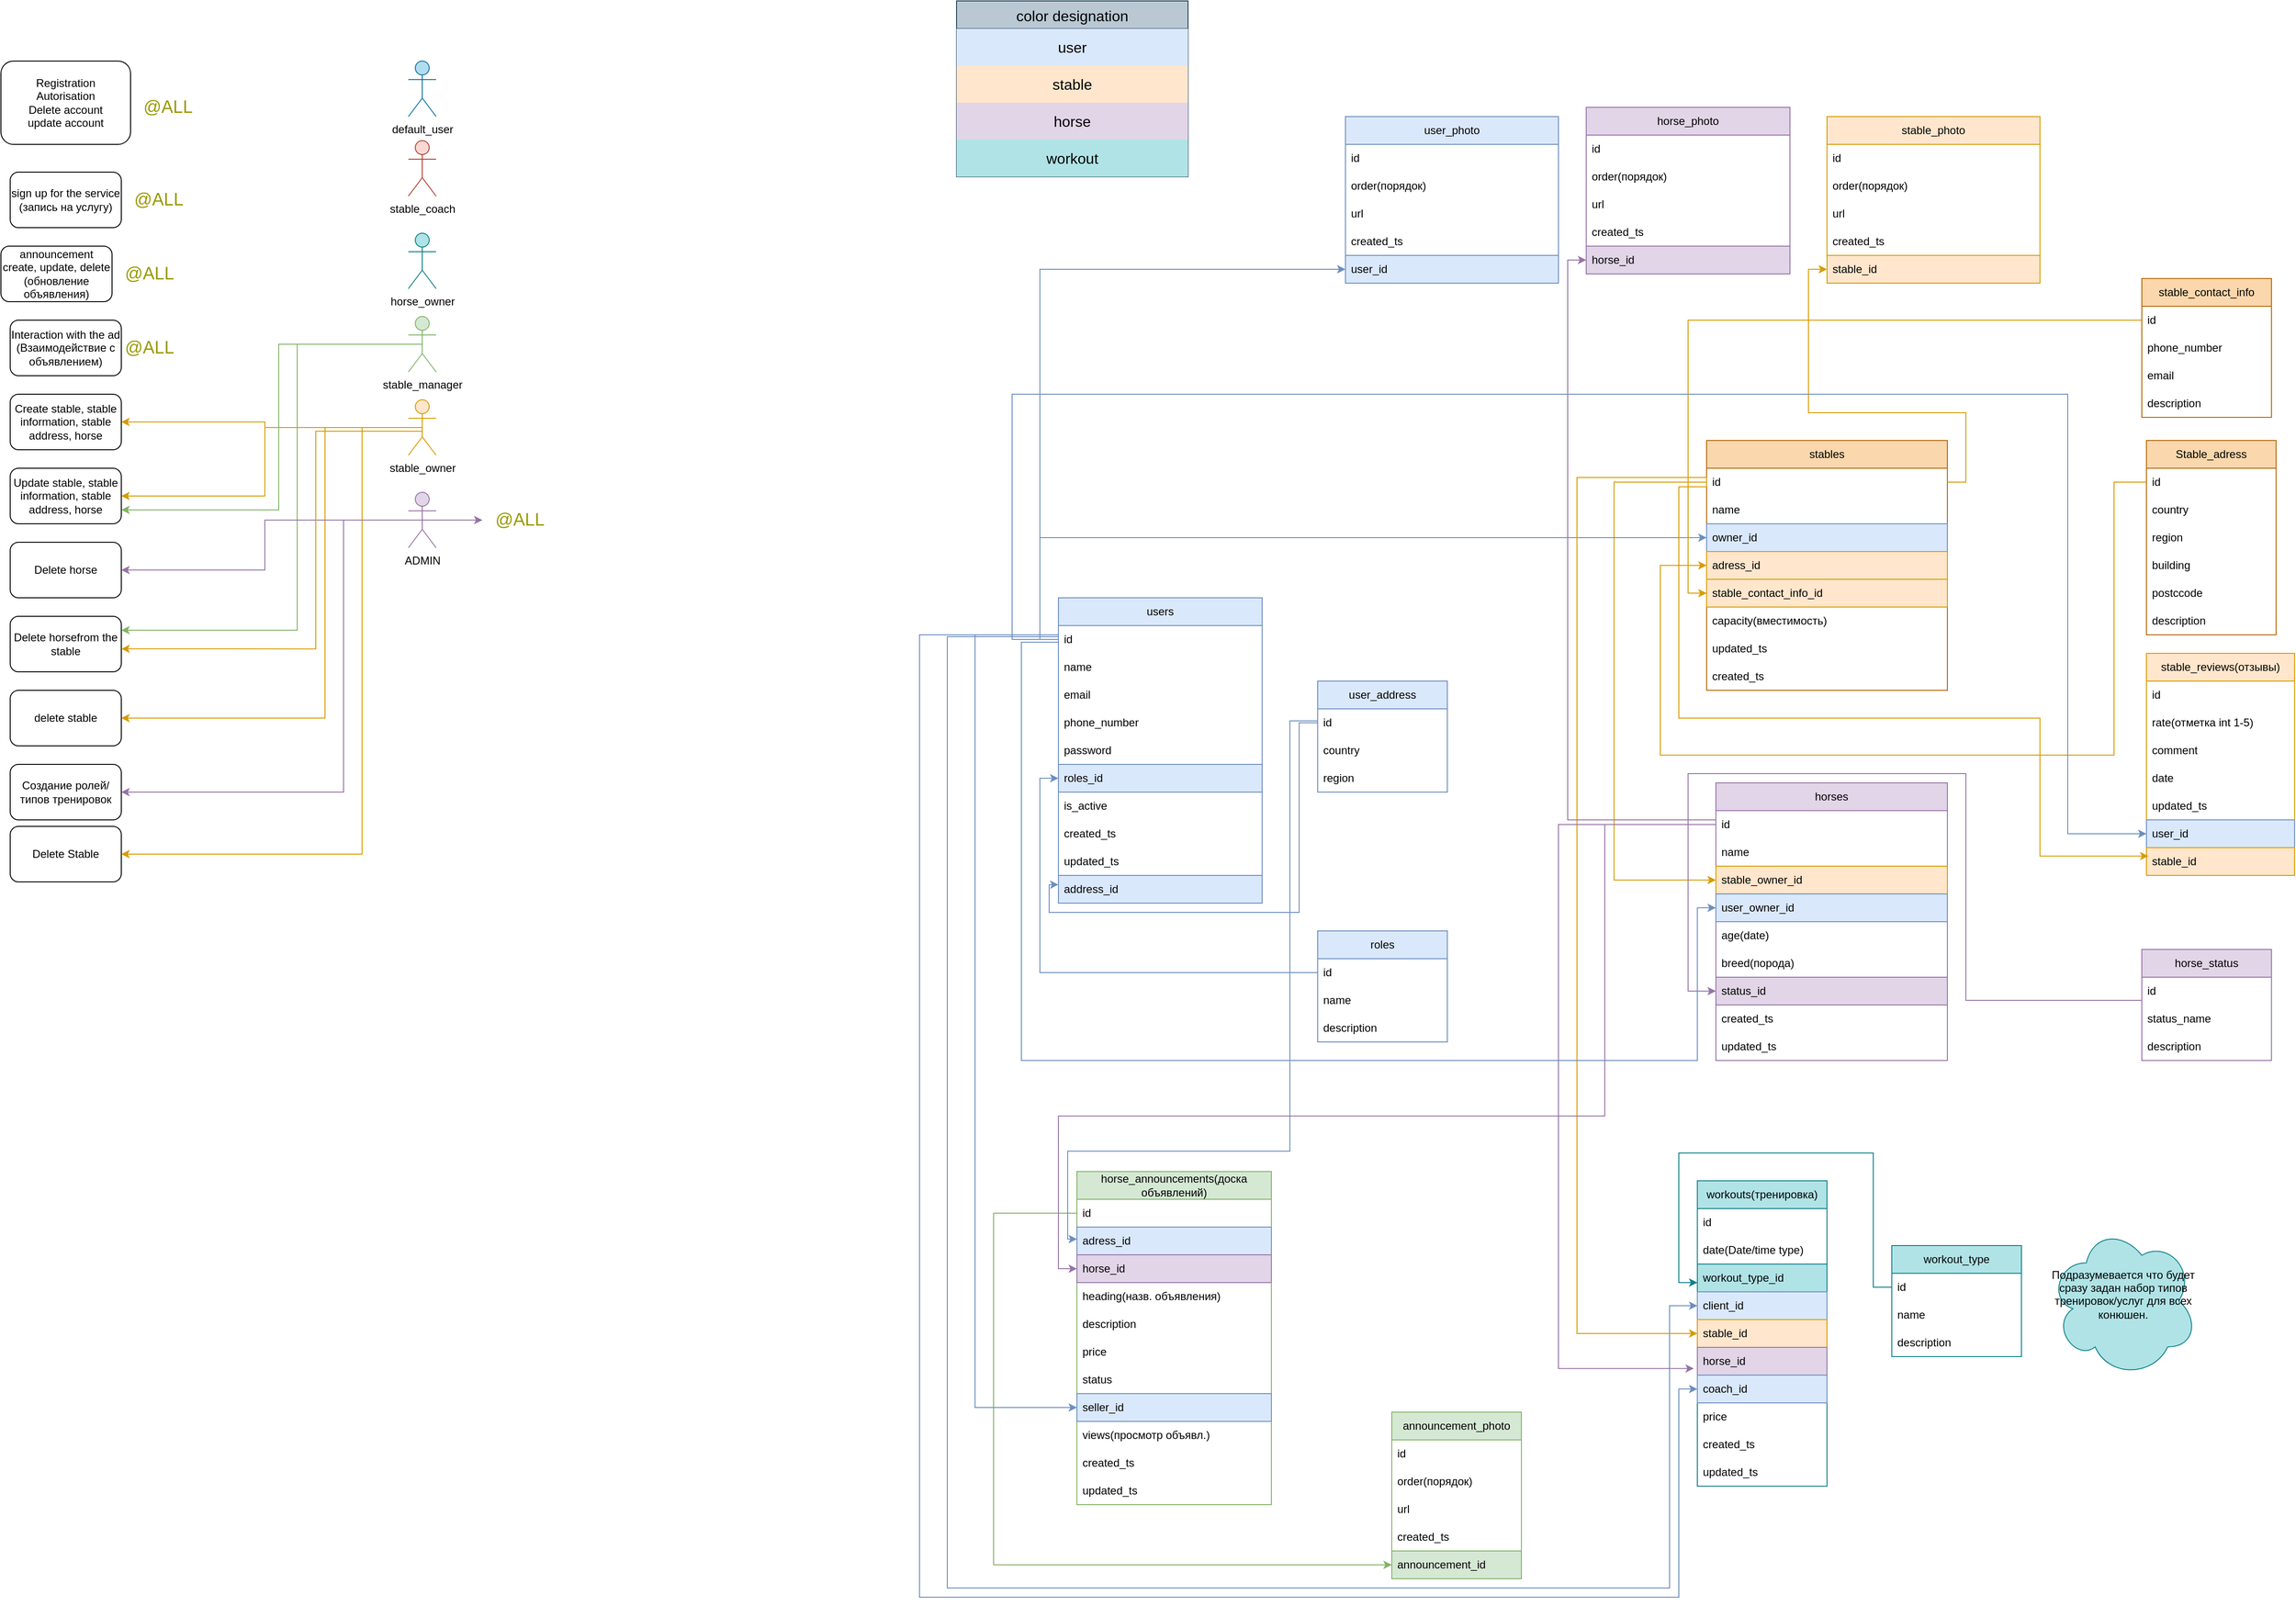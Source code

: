 <mxfile version="24.7.17">
  <diagram name="Страница — 1" id="2u4-HWl63NJj9BoNtVJN">
    <mxGraphModel dx="4671" dy="2814" grid="1" gridSize="10" guides="1" tooltips="1" connect="1" arrows="1" fold="1" page="1" pageScale="1" pageWidth="1169" pageHeight="827" background="none" math="0" shadow="0">
      <root>
        <mxCell id="0" />
        <mxCell id="1" parent="0" />
        <mxCell id="UFzFPxnb0j60YpaswcIR-1" value="users" style="swimlane;fontStyle=0;childLayout=stackLayout;horizontal=1;startSize=30;horizontalStack=0;resizeParent=1;resizeParentMax=0;resizeLast=0;collapsible=1;marginBottom=0;whiteSpace=wrap;html=1;fillColor=#dae8fc;strokeColor=#6c8ebf;" parent="1" vertex="1">
          <mxGeometry x="-730" y="-660" width="220" height="330" as="geometry" />
        </mxCell>
        <mxCell id="UFzFPxnb0j60YpaswcIR-2" value="id" style="text;strokeColor=none;fillColor=none;align=left;verticalAlign=middle;spacingLeft=4;spacingRight=4;overflow=hidden;points=[[0,0.5],[1,0.5]];portConstraint=eastwest;rotatable=0;whiteSpace=wrap;html=1;" parent="UFzFPxnb0j60YpaswcIR-1" vertex="1">
          <mxGeometry y="30" width="220" height="30" as="geometry" />
        </mxCell>
        <mxCell id="UFzFPxnb0j60YpaswcIR-3" value="name" style="text;strokeColor=none;fillColor=none;align=left;verticalAlign=middle;spacingLeft=4;spacingRight=4;overflow=hidden;points=[[0,0.5],[1,0.5]];portConstraint=eastwest;rotatable=0;whiteSpace=wrap;html=1;" parent="UFzFPxnb0j60YpaswcIR-1" vertex="1">
          <mxGeometry y="60" width="220" height="30" as="geometry" />
        </mxCell>
        <mxCell id="UFzFPxnb0j60YpaswcIR-4" value="email" style="text;strokeColor=none;fillColor=none;align=left;verticalAlign=middle;spacingLeft=4;spacingRight=4;overflow=hidden;points=[[0,0.5],[1,0.5]];portConstraint=eastwest;rotatable=0;whiteSpace=wrap;html=1;" parent="UFzFPxnb0j60YpaswcIR-1" vertex="1">
          <mxGeometry y="90" width="220" height="30" as="geometry" />
        </mxCell>
        <mxCell id="UFzFPxnb0j60YpaswcIR-15" value="phone_number" style="text;strokeColor=none;fillColor=none;align=left;verticalAlign=middle;spacingLeft=4;spacingRight=4;overflow=hidden;points=[[0,0.5],[1,0.5]];portConstraint=eastwest;rotatable=0;whiteSpace=wrap;html=1;" parent="UFzFPxnb0j60YpaswcIR-1" vertex="1">
          <mxGeometry y="120" width="220" height="30" as="geometry" />
        </mxCell>
        <mxCell id="UFzFPxnb0j60YpaswcIR-16" value="password" style="text;strokeColor=none;fillColor=none;align=left;verticalAlign=middle;spacingLeft=4;spacingRight=4;overflow=hidden;points=[[0,0.5],[1,0.5]];portConstraint=eastwest;rotatable=0;whiteSpace=wrap;html=1;" parent="UFzFPxnb0j60YpaswcIR-1" vertex="1">
          <mxGeometry y="150" width="220" height="30" as="geometry" />
        </mxCell>
        <mxCell id="UFzFPxnb0j60YpaswcIR-17" value="roles_id" style="text;strokeColor=#6c8ebf;fillColor=#dae8fc;align=left;verticalAlign=middle;spacingLeft=4;spacingRight=4;overflow=hidden;points=[[0,0.5],[1,0.5]];portConstraint=eastwest;rotatable=0;whiteSpace=wrap;html=1;" parent="UFzFPxnb0j60YpaswcIR-1" vertex="1">
          <mxGeometry y="180" width="220" height="30" as="geometry" />
        </mxCell>
        <mxCell id="UFzFPxnb0j60YpaswcIR-18" value="is_active" style="text;strokeColor=none;fillColor=none;align=left;verticalAlign=middle;spacingLeft=4;spacingRight=4;overflow=hidden;points=[[0,0.5],[1,0.5]];portConstraint=eastwest;rotatable=0;whiteSpace=wrap;html=1;" parent="UFzFPxnb0j60YpaswcIR-1" vertex="1">
          <mxGeometry y="210" width="220" height="30" as="geometry" />
        </mxCell>
        <mxCell id="UFzFPxnb0j60YpaswcIR-19" value="created_ts" style="text;strokeColor=none;fillColor=none;align=left;verticalAlign=middle;spacingLeft=4;spacingRight=4;overflow=hidden;points=[[0,0.5],[1,0.5]];portConstraint=eastwest;rotatable=0;whiteSpace=wrap;html=1;" parent="UFzFPxnb0j60YpaswcIR-1" vertex="1">
          <mxGeometry y="240" width="220" height="30" as="geometry" />
        </mxCell>
        <mxCell id="UFzFPxnb0j60YpaswcIR-20" value="updated_ts" style="text;strokeColor=none;fillColor=none;align=left;verticalAlign=middle;spacingLeft=4;spacingRight=4;overflow=hidden;points=[[0,0.5],[1,0.5]];portConstraint=eastwest;rotatable=0;whiteSpace=wrap;html=1;" parent="UFzFPxnb0j60YpaswcIR-1" vertex="1">
          <mxGeometry y="270" width="220" height="30" as="geometry" />
        </mxCell>
        <mxCell id="zNw7ukNeEMfVnH4BvSja-30" value="address_id" style="text;strokeColor=#6c8ebf;fillColor=#dae8fc;align=left;verticalAlign=middle;spacingLeft=4;spacingRight=4;overflow=hidden;points=[[0,0.5],[1,0.5]];portConstraint=eastwest;rotatable=0;whiteSpace=wrap;html=1;" parent="UFzFPxnb0j60YpaswcIR-1" vertex="1">
          <mxGeometry y="300" width="220" height="30" as="geometry" />
        </mxCell>
        <mxCell id="UFzFPxnb0j60YpaswcIR-22" value="roles" style="swimlane;fontStyle=0;childLayout=stackLayout;horizontal=1;startSize=30;horizontalStack=0;resizeParent=1;resizeParentMax=0;resizeLast=0;collapsible=1;marginBottom=0;whiteSpace=wrap;html=1;fillColor=#dae8fc;strokeColor=#6c8ebf;" parent="1" vertex="1">
          <mxGeometry x="-450" y="-300" width="140" height="120" as="geometry" />
        </mxCell>
        <mxCell id="UFzFPxnb0j60YpaswcIR-23" value="id" style="text;strokeColor=none;fillColor=none;align=left;verticalAlign=middle;spacingLeft=4;spacingRight=4;overflow=hidden;points=[[0,0.5],[1,0.5]];portConstraint=eastwest;rotatable=0;whiteSpace=wrap;html=1;" parent="UFzFPxnb0j60YpaswcIR-22" vertex="1">
          <mxGeometry y="30" width="140" height="30" as="geometry" />
        </mxCell>
        <mxCell id="UFzFPxnb0j60YpaswcIR-24" value="name" style="text;strokeColor=none;fillColor=none;align=left;verticalAlign=middle;spacingLeft=4;spacingRight=4;overflow=hidden;points=[[0,0.5],[1,0.5]];portConstraint=eastwest;rotatable=0;whiteSpace=wrap;html=1;" parent="UFzFPxnb0j60YpaswcIR-22" vertex="1">
          <mxGeometry y="60" width="140" height="30" as="geometry" />
        </mxCell>
        <mxCell id="UFzFPxnb0j60YpaswcIR-25" value="description" style="text;strokeColor=none;fillColor=none;align=left;verticalAlign=middle;spacingLeft=4;spacingRight=4;overflow=hidden;points=[[0,0.5],[1,0.5]];portConstraint=eastwest;rotatable=0;whiteSpace=wrap;html=1;" parent="UFzFPxnb0j60YpaswcIR-22" vertex="1">
          <mxGeometry y="90" width="140" height="30" as="geometry" />
        </mxCell>
        <mxCell id="UFzFPxnb0j60YpaswcIR-29" value="stables" style="swimlane;fontStyle=0;childLayout=stackLayout;horizontal=1;startSize=30;horizontalStack=0;resizeParent=1;resizeParentMax=0;resizeLast=0;collapsible=1;marginBottom=0;whiteSpace=wrap;html=1;fillStyle=auto;swimlaneLine=1;glass=0;shadow=0;rounded=0;fillColor=#fad7ac;strokeColor=#b46504;" parent="1" vertex="1">
          <mxGeometry x="-30" y="-830" width="260" height="270" as="geometry" />
        </mxCell>
        <mxCell id="UFzFPxnb0j60YpaswcIR-30" value="id" style="text;strokeColor=none;fillColor=none;align=left;verticalAlign=middle;spacingLeft=4;spacingRight=4;overflow=hidden;points=[[0,0.5],[1,0.5]];portConstraint=eastwest;rotatable=0;whiteSpace=wrap;html=1;" parent="UFzFPxnb0j60YpaswcIR-29" vertex="1">
          <mxGeometry y="30" width="260" height="30" as="geometry" />
        </mxCell>
        <mxCell id="UFzFPxnb0j60YpaswcIR-31" value="name" style="text;strokeColor=none;fillColor=none;align=left;verticalAlign=middle;spacingLeft=4;spacingRight=4;overflow=hidden;points=[[0,0.5],[1,0.5]];portConstraint=eastwest;rotatable=0;whiteSpace=wrap;html=1;" parent="UFzFPxnb0j60YpaswcIR-29" vertex="1">
          <mxGeometry y="60" width="260" height="30" as="geometry" />
        </mxCell>
        <mxCell id="UFzFPxnb0j60YpaswcIR-32" value="owner_id" style="text;strokeColor=#6c8ebf;fillColor=#dae8fc;align=left;verticalAlign=middle;spacingLeft=4;spacingRight=4;overflow=hidden;points=[[0,0.5],[1,0.5]];portConstraint=eastwest;rotatable=0;whiteSpace=wrap;html=1;" parent="UFzFPxnb0j60YpaswcIR-29" vertex="1">
          <mxGeometry y="90" width="260" height="30" as="geometry" />
        </mxCell>
        <mxCell id="UFzFPxnb0j60YpaswcIR-33" value="adress_id" style="text;strokeColor=#d79b00;fillColor=#ffe6cc;align=left;verticalAlign=middle;spacingLeft=4;spacingRight=4;overflow=hidden;points=[[0,0.5],[1,0.5]];portConstraint=eastwest;rotatable=0;whiteSpace=wrap;html=1;" parent="UFzFPxnb0j60YpaswcIR-29" vertex="1">
          <mxGeometry y="120" width="260" height="30" as="geometry" />
        </mxCell>
        <mxCell id="UFzFPxnb0j60YpaswcIR-34" value="stable_contact_info_id" style="text;strokeColor=#d79b00;fillColor=#ffe6cc;align=left;verticalAlign=middle;spacingLeft=4;spacingRight=4;overflow=hidden;points=[[0,0.5],[1,0.5]];portConstraint=eastwest;rotatable=0;whiteSpace=wrap;html=1;" parent="UFzFPxnb0j60YpaswcIR-29" vertex="1">
          <mxGeometry y="150" width="260" height="30" as="geometry" />
        </mxCell>
        <mxCell id="UFzFPxnb0j60YpaswcIR-35" value="capacity(вместимость)" style="text;strokeColor=none;fillColor=none;align=left;verticalAlign=middle;spacingLeft=4;spacingRight=4;overflow=hidden;points=[[0,0.5],[1,0.5]];portConstraint=eastwest;rotatable=0;whiteSpace=wrap;html=1;" parent="UFzFPxnb0j60YpaswcIR-29" vertex="1">
          <mxGeometry y="180" width="260" height="30" as="geometry" />
        </mxCell>
        <mxCell id="UFzFPxnb0j60YpaswcIR-37" value="updated_ts" style="text;strokeColor=none;fillColor=none;align=left;verticalAlign=middle;spacingLeft=4;spacingRight=4;overflow=hidden;points=[[0,0.5],[1,0.5]];portConstraint=eastwest;rotatable=0;whiteSpace=wrap;html=1;" parent="UFzFPxnb0j60YpaswcIR-29" vertex="1">
          <mxGeometry y="210" width="260" height="30" as="geometry" />
        </mxCell>
        <mxCell id="UFzFPxnb0j60YpaswcIR-38" value="created_ts" style="text;strokeColor=none;fillColor=none;align=left;verticalAlign=middle;spacingLeft=4;spacingRight=4;overflow=hidden;points=[[0,0.5],[1,0.5]];portConstraint=eastwest;rotatable=0;whiteSpace=wrap;html=1;" parent="UFzFPxnb0j60YpaswcIR-29" vertex="1">
          <mxGeometry y="240" width="260" height="30" as="geometry" />
        </mxCell>
        <mxCell id="UFzFPxnb0j60YpaswcIR-40" value="Stable_adress" style="swimlane;fontStyle=0;childLayout=stackLayout;horizontal=1;startSize=30;horizontalStack=0;resizeParent=1;resizeParentMax=0;resizeLast=0;collapsible=1;marginBottom=0;whiteSpace=wrap;html=1;fillColor=#fad7ac;strokeColor=#b46504;" parent="1" vertex="1">
          <mxGeometry x="445" y="-830" width="140" height="210" as="geometry" />
        </mxCell>
        <mxCell id="UFzFPxnb0j60YpaswcIR-41" value="id" style="text;strokeColor=none;fillColor=none;align=left;verticalAlign=middle;spacingLeft=4;spacingRight=4;overflow=hidden;points=[[0,0.5],[1,0.5]];portConstraint=eastwest;rotatable=0;whiteSpace=wrap;html=1;" parent="UFzFPxnb0j60YpaswcIR-40" vertex="1">
          <mxGeometry y="30" width="140" height="30" as="geometry" />
        </mxCell>
        <mxCell id="UFzFPxnb0j60YpaswcIR-42" value="country" style="text;strokeColor=none;fillColor=none;align=left;verticalAlign=middle;spacingLeft=4;spacingRight=4;overflow=hidden;points=[[0,0.5],[1,0.5]];portConstraint=eastwest;rotatable=0;whiteSpace=wrap;html=1;" parent="UFzFPxnb0j60YpaswcIR-40" vertex="1">
          <mxGeometry y="60" width="140" height="30" as="geometry" />
        </mxCell>
        <mxCell id="UFzFPxnb0j60YpaswcIR-43" value="region" style="text;strokeColor=none;fillColor=none;align=left;verticalAlign=middle;spacingLeft=4;spacingRight=4;overflow=hidden;points=[[0,0.5],[1,0.5]];portConstraint=eastwest;rotatable=0;whiteSpace=wrap;html=1;" parent="UFzFPxnb0j60YpaswcIR-40" vertex="1">
          <mxGeometry y="90" width="140" height="30" as="geometry" />
        </mxCell>
        <mxCell id="UFzFPxnb0j60YpaswcIR-44" value="building" style="text;strokeColor=none;fillColor=none;align=left;verticalAlign=middle;spacingLeft=4;spacingRight=4;overflow=hidden;points=[[0,0.5],[1,0.5]];portConstraint=eastwest;rotatable=0;whiteSpace=wrap;html=1;" parent="UFzFPxnb0j60YpaswcIR-40" vertex="1">
          <mxGeometry y="120" width="140" height="30" as="geometry" />
        </mxCell>
        <mxCell id="UFzFPxnb0j60YpaswcIR-45" value="postccode" style="text;strokeColor=none;fillColor=none;align=left;verticalAlign=middle;spacingLeft=4;spacingRight=4;overflow=hidden;points=[[0,0.5],[1,0.5]];portConstraint=eastwest;rotatable=0;whiteSpace=wrap;html=1;" parent="UFzFPxnb0j60YpaswcIR-40" vertex="1">
          <mxGeometry y="150" width="140" height="30" as="geometry" />
        </mxCell>
        <mxCell id="UFzFPxnb0j60YpaswcIR-46" value="description" style="text;strokeColor=none;fillColor=none;align=left;verticalAlign=middle;spacingLeft=4;spacingRight=4;overflow=hidden;points=[[0,0.5],[1,0.5]];portConstraint=eastwest;rotatable=0;whiteSpace=wrap;html=1;" parent="UFzFPxnb0j60YpaswcIR-40" vertex="1">
          <mxGeometry y="180" width="140" height="30" as="geometry" />
        </mxCell>
        <mxCell id="UFzFPxnb0j60YpaswcIR-47" value="stable_contact_info" style="swimlane;fontStyle=0;childLayout=stackLayout;horizontal=1;startSize=30;horizontalStack=0;resizeParent=1;resizeParentMax=0;resizeLast=0;collapsible=1;marginBottom=0;whiteSpace=wrap;html=1;rounded=0;shadow=0;glass=0;fillColor=#fad7ac;strokeColor=#b46504;" parent="1" vertex="1">
          <mxGeometry x="440" y="-1005" width="140" height="150" as="geometry" />
        </mxCell>
        <mxCell id="UFzFPxnb0j60YpaswcIR-48" value="id" style="text;strokeColor=none;fillColor=none;align=left;verticalAlign=middle;spacingLeft=4;spacingRight=4;overflow=hidden;points=[[0,0.5],[1,0.5]];portConstraint=eastwest;rotatable=0;whiteSpace=wrap;html=1;" parent="UFzFPxnb0j60YpaswcIR-47" vertex="1">
          <mxGeometry y="30" width="140" height="30" as="geometry" />
        </mxCell>
        <mxCell id="UFzFPxnb0j60YpaswcIR-49" value="phone_number" style="text;strokeColor=none;fillColor=none;align=left;verticalAlign=middle;spacingLeft=4;spacingRight=4;overflow=hidden;points=[[0,0.5],[1,0.5]];portConstraint=eastwest;rotatable=0;whiteSpace=wrap;html=1;" parent="UFzFPxnb0j60YpaswcIR-47" vertex="1">
          <mxGeometry y="60" width="140" height="30" as="geometry" />
        </mxCell>
        <mxCell id="UFzFPxnb0j60YpaswcIR-50" value="email" style="text;strokeColor=none;fillColor=none;align=left;verticalAlign=middle;spacingLeft=4;spacingRight=4;overflow=hidden;points=[[0,0.5],[1,0.5]];portConstraint=eastwest;rotatable=0;whiteSpace=wrap;html=1;" parent="UFzFPxnb0j60YpaswcIR-47" vertex="1">
          <mxGeometry y="90" width="140" height="30" as="geometry" />
        </mxCell>
        <mxCell id="UFzFPxnb0j60YpaswcIR-51" value="description" style="text;strokeColor=none;fillColor=none;align=left;verticalAlign=middle;spacingLeft=4;spacingRight=4;overflow=hidden;points=[[0,0.5],[1,0.5]];portConstraint=eastwest;rotatable=0;whiteSpace=wrap;html=1;" parent="UFzFPxnb0j60YpaswcIR-47" vertex="1">
          <mxGeometry y="120" width="140" height="30" as="geometry" />
        </mxCell>
        <mxCell id="UFzFPxnb0j60YpaswcIR-52" value="horses" style="swimlane;fontStyle=0;childLayout=stackLayout;horizontal=1;startSize=30;horizontalStack=0;resizeParent=1;resizeParentMax=0;resizeLast=0;collapsible=1;marginBottom=0;whiteSpace=wrap;html=1;fillColor=#e1d5e7;strokeColor=#9673a6;" parent="1" vertex="1">
          <mxGeometry x="-20" y="-460" width="250" height="300" as="geometry" />
        </mxCell>
        <mxCell id="UFzFPxnb0j60YpaswcIR-53" value="id" style="text;strokeColor=none;fillColor=none;align=left;verticalAlign=middle;spacingLeft=4;spacingRight=4;overflow=hidden;points=[[0,0.5],[1,0.5]];portConstraint=eastwest;rotatable=0;whiteSpace=wrap;html=1;" parent="UFzFPxnb0j60YpaswcIR-52" vertex="1">
          <mxGeometry y="30" width="250" height="30" as="geometry" />
        </mxCell>
        <mxCell id="UFzFPxnb0j60YpaswcIR-54" value="name" style="text;strokeColor=none;fillColor=none;align=left;verticalAlign=middle;spacingLeft=4;spacingRight=4;overflow=hidden;points=[[0,0.5],[1,0.5]];portConstraint=eastwest;rotatable=0;whiteSpace=wrap;html=1;" parent="UFzFPxnb0j60YpaswcIR-52" vertex="1">
          <mxGeometry y="60" width="250" height="30" as="geometry" />
        </mxCell>
        <mxCell id="UFzFPxnb0j60YpaswcIR-55" value="stable_owner_id" style="text;strokeColor=#d79b00;fillColor=#ffe6cc;align=left;verticalAlign=middle;spacingLeft=4;spacingRight=4;overflow=hidden;points=[[0,0.5],[1,0.5]];portConstraint=eastwest;rotatable=0;whiteSpace=wrap;html=1;" parent="UFzFPxnb0j60YpaswcIR-52" vertex="1">
          <mxGeometry y="90" width="250" height="30" as="geometry" />
        </mxCell>
        <mxCell id="UFzFPxnb0j60YpaswcIR-56" value="user_owner_id" style="text;strokeColor=#6c8ebf;fillColor=#dae8fc;align=left;verticalAlign=middle;spacingLeft=4;spacingRight=4;overflow=hidden;points=[[0,0.5],[1,0.5]];portConstraint=eastwest;rotatable=0;whiteSpace=wrap;html=1;" parent="UFzFPxnb0j60YpaswcIR-52" vertex="1">
          <mxGeometry y="120" width="250" height="30" as="geometry" />
        </mxCell>
        <mxCell id="UFzFPxnb0j60YpaswcIR-57" value="age(date)" style="text;strokeColor=none;fillColor=none;align=left;verticalAlign=middle;spacingLeft=4;spacingRight=4;overflow=hidden;points=[[0,0.5],[1,0.5]];portConstraint=eastwest;rotatable=0;whiteSpace=wrap;html=1;" parent="UFzFPxnb0j60YpaswcIR-52" vertex="1">
          <mxGeometry y="150" width="250" height="30" as="geometry" />
        </mxCell>
        <mxCell id="UFzFPxnb0j60YpaswcIR-58" value="breed(порода)" style="text;strokeColor=none;fillColor=none;align=left;verticalAlign=middle;spacingLeft=4;spacingRight=4;overflow=hidden;points=[[0,0.5],[1,0.5]];portConstraint=eastwest;rotatable=0;whiteSpace=wrap;html=1;" parent="UFzFPxnb0j60YpaswcIR-52" vertex="1">
          <mxGeometry y="180" width="250" height="30" as="geometry" />
        </mxCell>
        <mxCell id="UFzFPxnb0j60YpaswcIR-59" value="status_id" style="text;strokeColor=#9673a6;fillColor=#e1d5e7;align=left;verticalAlign=middle;spacingLeft=4;spacingRight=4;overflow=hidden;points=[[0,0.5],[1,0.5]];portConstraint=eastwest;rotatable=0;whiteSpace=wrap;html=1;" parent="UFzFPxnb0j60YpaswcIR-52" vertex="1">
          <mxGeometry y="210" width="250" height="30" as="geometry" />
        </mxCell>
        <mxCell id="UFzFPxnb0j60YpaswcIR-60" value="created_ts" style="text;strokeColor=none;fillColor=none;align=left;verticalAlign=middle;spacingLeft=4;spacingRight=4;overflow=hidden;points=[[0,0.5],[1,0.5]];portConstraint=eastwest;rotatable=0;whiteSpace=wrap;html=1;" parent="UFzFPxnb0j60YpaswcIR-52" vertex="1">
          <mxGeometry y="240" width="250" height="30" as="geometry" />
        </mxCell>
        <mxCell id="UFzFPxnb0j60YpaswcIR-61" value="updated_ts" style="text;strokeColor=none;fillColor=none;align=left;verticalAlign=middle;spacingLeft=4;spacingRight=4;overflow=hidden;points=[[0,0.5],[1,0.5]];portConstraint=eastwest;rotatable=0;whiteSpace=wrap;html=1;" parent="UFzFPxnb0j60YpaswcIR-52" vertex="1">
          <mxGeometry y="270" width="250" height="30" as="geometry" />
        </mxCell>
        <mxCell id="UFzFPxnb0j60YpaswcIR-67" value="" style="endArrow=classic;html=1;rounded=0;entryX=0;entryY=0.5;entryDx=0;entryDy=0;exitX=0;exitY=0.5;exitDx=0;exitDy=0;fillColor=#ffe6cc;strokeColor=#d79b00;" parent="1" source="UFzFPxnb0j60YpaswcIR-30" target="UFzFPxnb0j60YpaswcIR-55" edge="1">
          <mxGeometry width="50" height="50" relative="1" as="geometry">
            <mxPoint x="40" y="-510" as="sourcePoint" />
            <mxPoint x="90" y="-560" as="targetPoint" />
            <Array as="points">
              <mxPoint x="-130" y="-785" />
              <mxPoint x="-130" y="-355" />
            </Array>
          </mxGeometry>
        </mxCell>
        <mxCell id="UFzFPxnb0j60YpaswcIR-72" value="horse_status" style="swimlane;fontStyle=0;childLayout=stackLayout;horizontal=1;startSize=30;horizontalStack=0;resizeParent=1;resizeParentMax=0;resizeLast=0;collapsible=1;marginBottom=0;whiteSpace=wrap;html=1;fillColor=#e1d5e7;strokeColor=#9673a6;" parent="1" vertex="1">
          <mxGeometry x="440" y="-280" width="140" height="120" as="geometry" />
        </mxCell>
        <mxCell id="UFzFPxnb0j60YpaswcIR-73" value="id" style="text;strokeColor=none;fillColor=none;align=left;verticalAlign=middle;spacingLeft=4;spacingRight=4;overflow=hidden;points=[[0,0.5],[1,0.5]];portConstraint=eastwest;rotatable=0;whiteSpace=wrap;html=1;" parent="UFzFPxnb0j60YpaswcIR-72" vertex="1">
          <mxGeometry y="30" width="140" height="30" as="geometry" />
        </mxCell>
        <mxCell id="UFzFPxnb0j60YpaswcIR-74" value="status_name" style="text;strokeColor=none;fillColor=none;align=left;verticalAlign=middle;spacingLeft=4;spacingRight=4;overflow=hidden;points=[[0,0.5],[1,0.5]];portConstraint=eastwest;rotatable=0;whiteSpace=wrap;html=1;" parent="UFzFPxnb0j60YpaswcIR-72" vertex="1">
          <mxGeometry y="60" width="140" height="30" as="geometry" />
        </mxCell>
        <mxCell id="UFzFPxnb0j60YpaswcIR-75" value="description" style="text;strokeColor=none;fillColor=none;align=left;verticalAlign=middle;spacingLeft=4;spacingRight=4;overflow=hidden;points=[[0,0.5],[1,0.5]];portConstraint=eastwest;rotatable=0;whiteSpace=wrap;html=1;" parent="UFzFPxnb0j60YpaswcIR-72" vertex="1">
          <mxGeometry y="90" width="140" height="30" as="geometry" />
        </mxCell>
        <mxCell id="UFzFPxnb0j60YpaswcIR-82" value="user_photo" style="swimlane;fontStyle=0;childLayout=stackLayout;horizontal=1;startSize=30;horizontalStack=0;resizeParent=1;resizeParentMax=0;resizeLast=0;collapsible=1;marginBottom=0;whiteSpace=wrap;html=1;fillColor=#dae8fc;strokeColor=#6c8ebf;" parent="1" vertex="1">
          <mxGeometry x="-420" y="-1180" width="230" height="180" as="geometry">
            <mxRectangle x="-150" y="-1150" width="100" height="30" as="alternateBounds" />
          </mxGeometry>
        </mxCell>
        <mxCell id="UFzFPxnb0j60YpaswcIR-83" value="id" style="text;strokeColor=none;fillColor=none;align=left;verticalAlign=middle;spacingLeft=4;spacingRight=4;overflow=hidden;points=[[0,0.5],[1,0.5]];portConstraint=eastwest;rotatable=0;whiteSpace=wrap;html=1;" parent="UFzFPxnb0j60YpaswcIR-82" vertex="1">
          <mxGeometry y="30" width="230" height="30" as="geometry" />
        </mxCell>
        <mxCell id="UFzFPxnb0j60YpaswcIR-84" value="order(порядок)" style="text;strokeColor=none;fillColor=none;align=left;verticalAlign=middle;spacingLeft=4;spacingRight=4;overflow=hidden;points=[[0,0.5],[1,0.5]];portConstraint=eastwest;rotatable=0;whiteSpace=wrap;html=1;" parent="UFzFPxnb0j60YpaswcIR-82" vertex="1">
          <mxGeometry y="60" width="230" height="30" as="geometry" />
        </mxCell>
        <mxCell id="UFzFPxnb0j60YpaswcIR-85" value="url" style="text;strokeColor=none;fillColor=none;align=left;verticalAlign=middle;spacingLeft=4;spacingRight=4;overflow=hidden;points=[[0,0.5],[1,0.5]];portConstraint=eastwest;rotatable=0;whiteSpace=wrap;html=1;" parent="UFzFPxnb0j60YpaswcIR-82" vertex="1">
          <mxGeometry y="90" width="230" height="30" as="geometry" />
        </mxCell>
        <mxCell id="UFzFPxnb0j60YpaswcIR-86" value="created_ts" style="text;strokeColor=none;fillColor=none;align=left;verticalAlign=middle;spacingLeft=4;spacingRight=4;overflow=hidden;points=[[0,0.5],[1,0.5]];portConstraint=eastwest;rotatable=0;whiteSpace=wrap;html=1;" parent="UFzFPxnb0j60YpaswcIR-82" vertex="1">
          <mxGeometry y="120" width="230" height="30" as="geometry" />
        </mxCell>
        <mxCell id="UFzFPxnb0j60YpaswcIR-87" value="user_id" style="text;strokeColor=#6c8ebf;fillColor=#dae8fc;align=left;verticalAlign=middle;spacingLeft=4;spacingRight=4;overflow=hidden;points=[[0,0.5],[1,0.5]];portConstraint=eastwest;rotatable=0;whiteSpace=wrap;html=1;" parent="UFzFPxnb0j60YpaswcIR-82" vertex="1">
          <mxGeometry y="150" width="230" height="30" as="geometry" />
        </mxCell>
        <mxCell id="UFzFPxnb0j60YpaswcIR-88" value="horse_photo" style="swimlane;fontStyle=0;childLayout=stackLayout;horizontal=1;startSize=30;horizontalStack=0;resizeParent=1;resizeParentMax=0;resizeLast=0;collapsible=1;marginBottom=0;whiteSpace=wrap;html=1;fillColor=#e1d5e7;strokeColor=#9673a6;" parent="1" vertex="1">
          <mxGeometry x="-160" y="-1190" width="220" height="180" as="geometry">
            <mxRectangle x="-150" y="-1150" width="100" height="30" as="alternateBounds" />
          </mxGeometry>
        </mxCell>
        <mxCell id="UFzFPxnb0j60YpaswcIR-89" value="id" style="text;strokeColor=none;fillColor=none;align=left;verticalAlign=middle;spacingLeft=4;spacingRight=4;overflow=hidden;points=[[0,0.5],[1,0.5]];portConstraint=eastwest;rotatable=0;whiteSpace=wrap;html=1;" parent="UFzFPxnb0j60YpaswcIR-88" vertex="1">
          <mxGeometry y="30" width="220" height="30" as="geometry" />
        </mxCell>
        <mxCell id="UFzFPxnb0j60YpaswcIR-90" value="order(порядок)" style="text;strokeColor=none;fillColor=none;align=left;verticalAlign=middle;spacingLeft=4;spacingRight=4;overflow=hidden;points=[[0,0.5],[1,0.5]];portConstraint=eastwest;rotatable=0;whiteSpace=wrap;html=1;" parent="UFzFPxnb0j60YpaswcIR-88" vertex="1">
          <mxGeometry y="60" width="220" height="30" as="geometry" />
        </mxCell>
        <mxCell id="UFzFPxnb0j60YpaswcIR-91" value="url" style="text;strokeColor=none;fillColor=none;align=left;verticalAlign=middle;spacingLeft=4;spacingRight=4;overflow=hidden;points=[[0,0.5],[1,0.5]];portConstraint=eastwest;rotatable=0;whiteSpace=wrap;html=1;" parent="UFzFPxnb0j60YpaswcIR-88" vertex="1">
          <mxGeometry y="90" width="220" height="30" as="geometry" />
        </mxCell>
        <mxCell id="UFzFPxnb0j60YpaswcIR-92" value="created_ts" style="text;strokeColor=none;fillColor=none;align=left;verticalAlign=middle;spacingLeft=4;spacingRight=4;overflow=hidden;points=[[0,0.5],[1,0.5]];portConstraint=eastwest;rotatable=0;whiteSpace=wrap;html=1;" parent="UFzFPxnb0j60YpaswcIR-88" vertex="1">
          <mxGeometry y="120" width="220" height="30" as="geometry" />
        </mxCell>
        <mxCell id="UFzFPxnb0j60YpaswcIR-93" value="horse_id" style="text;strokeColor=#9673a6;fillColor=#e1d5e7;align=left;verticalAlign=middle;spacingLeft=4;spacingRight=4;overflow=hidden;points=[[0,0.5],[1,0.5]];portConstraint=eastwest;rotatable=0;whiteSpace=wrap;html=1;" parent="UFzFPxnb0j60YpaswcIR-88" vertex="1">
          <mxGeometry y="150" width="220" height="30" as="geometry" />
        </mxCell>
        <mxCell id="UFzFPxnb0j60YpaswcIR-94" value="stable_photo" style="swimlane;fontStyle=0;childLayout=stackLayout;horizontal=1;startSize=30;horizontalStack=0;resizeParent=1;resizeParentMax=0;resizeLast=0;collapsible=1;marginBottom=0;whiteSpace=wrap;html=1;fillColor=#ffe6cc;strokeColor=#d79b00;" parent="1" vertex="1">
          <mxGeometry x="100" y="-1180" width="230" height="180" as="geometry">
            <mxRectangle x="-150" y="-1150" width="100" height="30" as="alternateBounds" />
          </mxGeometry>
        </mxCell>
        <mxCell id="UFzFPxnb0j60YpaswcIR-95" value="id" style="text;strokeColor=none;fillColor=none;align=left;verticalAlign=middle;spacingLeft=4;spacingRight=4;overflow=hidden;points=[[0,0.5],[1,0.5]];portConstraint=eastwest;rotatable=0;whiteSpace=wrap;html=1;" parent="UFzFPxnb0j60YpaswcIR-94" vertex="1">
          <mxGeometry y="30" width="230" height="30" as="geometry" />
        </mxCell>
        <mxCell id="UFzFPxnb0j60YpaswcIR-96" value="order(порядок)" style="text;strokeColor=none;fillColor=none;align=left;verticalAlign=middle;spacingLeft=4;spacingRight=4;overflow=hidden;points=[[0,0.5],[1,0.5]];portConstraint=eastwest;rotatable=0;whiteSpace=wrap;html=1;" parent="UFzFPxnb0j60YpaswcIR-94" vertex="1">
          <mxGeometry y="60" width="230" height="30" as="geometry" />
        </mxCell>
        <mxCell id="UFzFPxnb0j60YpaswcIR-97" value="url" style="text;strokeColor=none;fillColor=none;align=left;verticalAlign=middle;spacingLeft=4;spacingRight=4;overflow=hidden;points=[[0,0.5],[1,0.5]];portConstraint=eastwest;rotatable=0;whiteSpace=wrap;html=1;" parent="UFzFPxnb0j60YpaswcIR-94" vertex="1">
          <mxGeometry y="90" width="230" height="30" as="geometry" />
        </mxCell>
        <mxCell id="UFzFPxnb0j60YpaswcIR-98" value="created_ts" style="text;strokeColor=none;fillColor=none;align=left;verticalAlign=middle;spacingLeft=4;spacingRight=4;overflow=hidden;points=[[0,0.5],[1,0.5]];portConstraint=eastwest;rotatable=0;whiteSpace=wrap;html=1;" parent="UFzFPxnb0j60YpaswcIR-94" vertex="1">
          <mxGeometry y="120" width="230" height="30" as="geometry" />
        </mxCell>
        <mxCell id="UFzFPxnb0j60YpaswcIR-99" value="stable_id" style="text;strokeColor=#d79b00;fillColor=#ffe6cc;align=left;verticalAlign=middle;spacingLeft=4;spacingRight=4;overflow=hidden;points=[[0,0.5],[1,0.5]];portConstraint=eastwest;rotatable=0;whiteSpace=wrap;html=1;" parent="UFzFPxnb0j60YpaswcIR-94" vertex="1">
          <mxGeometry y="150" width="230" height="30" as="geometry" />
        </mxCell>
        <mxCell id="UFzFPxnb0j60YpaswcIR-107" style="edgeStyle=orthogonalEdgeStyle;rounded=0;orthogonalLoop=1;jettySize=auto;html=1;exitX=1;exitY=0.5;exitDx=0;exitDy=0;fillColor=#ffe6cc;strokeColor=#d79b00;" parent="1" source="UFzFPxnb0j60YpaswcIR-30" target="UFzFPxnb0j60YpaswcIR-99" edge="1">
          <mxGeometry relative="1" as="geometry">
            <Array as="points">
              <mxPoint x="250" y="-785" />
              <mxPoint x="250" y="-860" />
              <mxPoint x="80" y="-860" />
              <mxPoint x="80" y="-1015" />
            </Array>
          </mxGeometry>
        </mxCell>
        <mxCell id="UFzFPxnb0j60YpaswcIR-109" style="edgeStyle=orthogonalEdgeStyle;rounded=0;orthogonalLoop=1;jettySize=auto;html=1;entryX=0;entryY=0.5;entryDx=0;entryDy=0;fillColor=#dae8fc;strokeColor=#6c8ebf;" parent="1" source="UFzFPxnb0j60YpaswcIR-23" target="UFzFPxnb0j60YpaswcIR-17" edge="1">
          <mxGeometry relative="1" as="geometry" />
        </mxCell>
        <mxCell id="UFzFPxnb0j60YpaswcIR-111" value="horse_announcements(доска объявлений)" style="swimlane;fontStyle=0;childLayout=stackLayout;horizontal=1;startSize=30;horizontalStack=0;resizeParent=1;resizeParentMax=0;resizeLast=0;collapsible=1;marginBottom=0;whiteSpace=wrap;html=1;fillColor=#d5e8d4;strokeColor=#82b366;" parent="1" vertex="1">
          <mxGeometry x="-710" y="-40" width="210" height="360" as="geometry" />
        </mxCell>
        <mxCell id="UFzFPxnb0j60YpaswcIR-112" value="id" style="text;strokeColor=none;fillColor=none;align=left;verticalAlign=middle;spacingLeft=4;spacingRight=4;overflow=hidden;points=[[0,0.5],[1,0.5]];portConstraint=eastwest;rotatable=0;whiteSpace=wrap;html=1;" parent="UFzFPxnb0j60YpaswcIR-111" vertex="1">
          <mxGeometry y="30" width="210" height="30" as="geometry" />
        </mxCell>
        <mxCell id="UFzFPxnb0j60YpaswcIR-113" value="adress_id" style="text;align=left;verticalAlign=middle;spacingLeft=4;spacingRight=4;overflow=hidden;points=[[0,0.5],[1,0.5]];portConstraint=eastwest;rotatable=0;whiteSpace=wrap;html=1;fillColor=#dae8fc;strokeColor=#6c8ebf;" parent="UFzFPxnb0j60YpaswcIR-111" vertex="1">
          <mxGeometry y="60" width="210" height="30" as="geometry" />
        </mxCell>
        <mxCell id="UFzFPxnb0j60YpaswcIR-114" value="horse_id" style="text;strokeColor=#9673a6;fillColor=#e1d5e7;align=left;verticalAlign=middle;spacingLeft=4;spacingRight=4;overflow=hidden;points=[[0,0.5],[1,0.5]];portConstraint=eastwest;rotatable=0;whiteSpace=wrap;html=1;" parent="UFzFPxnb0j60YpaswcIR-111" vertex="1">
          <mxGeometry y="90" width="210" height="30" as="geometry" />
        </mxCell>
        <mxCell id="UFzFPxnb0j60YpaswcIR-115" value="heading(назв. объявления)" style="text;strokeColor=none;fillColor=none;align=left;verticalAlign=middle;spacingLeft=4;spacingRight=4;overflow=hidden;points=[[0,0.5],[1,0.5]];portConstraint=eastwest;rotatable=0;whiteSpace=wrap;html=1;" parent="UFzFPxnb0j60YpaswcIR-111" vertex="1">
          <mxGeometry y="120" width="210" height="30" as="geometry" />
        </mxCell>
        <mxCell id="UFzFPxnb0j60YpaswcIR-116" value="description" style="text;strokeColor=none;fillColor=none;align=left;verticalAlign=middle;spacingLeft=4;spacingRight=4;overflow=hidden;points=[[0,0.5],[1,0.5]];portConstraint=eastwest;rotatable=0;whiteSpace=wrap;html=1;" parent="UFzFPxnb0j60YpaswcIR-111" vertex="1">
          <mxGeometry y="150" width="210" height="30" as="geometry" />
        </mxCell>
        <mxCell id="UFzFPxnb0j60YpaswcIR-119" value="price" style="text;strokeColor=none;fillColor=none;align=left;verticalAlign=middle;spacingLeft=4;spacingRight=4;overflow=hidden;points=[[0,0.5],[1,0.5]];portConstraint=eastwest;rotatable=0;whiteSpace=wrap;html=1;" parent="UFzFPxnb0j60YpaswcIR-111" vertex="1">
          <mxGeometry y="180" width="210" height="30" as="geometry" />
        </mxCell>
        <mxCell id="UFzFPxnb0j60YpaswcIR-118" value="status" style="text;strokeColor=none;fillColor=none;align=left;verticalAlign=middle;spacingLeft=4;spacingRight=4;overflow=hidden;points=[[0,0.5],[1,0.5]];portConstraint=eastwest;rotatable=0;whiteSpace=wrap;html=1;" parent="UFzFPxnb0j60YpaswcIR-111" vertex="1">
          <mxGeometry y="210" width="210" height="30" as="geometry" />
        </mxCell>
        <mxCell id="UFzFPxnb0j60YpaswcIR-120" value="seller_id" style="text;strokeColor=#6c8ebf;fillColor=#dae8fc;align=left;verticalAlign=middle;spacingLeft=4;spacingRight=4;overflow=hidden;points=[[0,0.5],[1,0.5]];portConstraint=eastwest;rotatable=0;whiteSpace=wrap;html=1;" parent="UFzFPxnb0j60YpaswcIR-111" vertex="1">
          <mxGeometry y="240" width="210" height="30" as="geometry" />
        </mxCell>
        <mxCell id="UFzFPxnb0j60YpaswcIR-121" value="views(просмотр объявл.)" style="text;strokeColor=none;fillColor=none;align=left;verticalAlign=middle;spacingLeft=4;spacingRight=4;overflow=hidden;points=[[0,0.5],[1,0.5]];portConstraint=eastwest;rotatable=0;whiteSpace=wrap;html=1;" parent="UFzFPxnb0j60YpaswcIR-111" vertex="1">
          <mxGeometry y="270" width="210" height="30" as="geometry" />
        </mxCell>
        <mxCell id="UFzFPxnb0j60YpaswcIR-124" value="created_ts" style="text;strokeColor=none;fillColor=none;align=left;verticalAlign=middle;spacingLeft=4;spacingRight=4;overflow=hidden;points=[[0,0.5],[1,0.5]];portConstraint=eastwest;rotatable=0;whiteSpace=wrap;html=1;" parent="UFzFPxnb0j60YpaswcIR-111" vertex="1">
          <mxGeometry y="300" width="210" height="30" as="geometry" />
        </mxCell>
        <mxCell id="UFzFPxnb0j60YpaswcIR-125" value="updated_ts" style="text;strokeColor=none;fillColor=none;align=left;verticalAlign=middle;spacingLeft=4;spacingRight=4;overflow=hidden;points=[[0,0.5],[1,0.5]];portConstraint=eastwest;rotatable=0;whiteSpace=wrap;html=1;" parent="UFzFPxnb0j60YpaswcIR-111" vertex="1">
          <mxGeometry y="330" width="210" height="30" as="geometry" />
        </mxCell>
        <mxCell id="UFzFPxnb0j60YpaswcIR-133" value="announcement_photo" style="swimlane;fontStyle=0;childLayout=stackLayout;horizontal=1;startSize=30;horizontalStack=0;resizeParent=1;resizeParentMax=0;resizeLast=0;collapsible=1;marginBottom=0;whiteSpace=wrap;html=1;fillColor=#d5e8d4;strokeColor=#82b366;" parent="1" vertex="1">
          <mxGeometry x="-370" y="220" width="140" height="180" as="geometry">
            <mxRectangle x="-150" y="-1150" width="100" height="30" as="alternateBounds" />
          </mxGeometry>
        </mxCell>
        <mxCell id="UFzFPxnb0j60YpaswcIR-134" value="id" style="text;strokeColor=none;fillColor=none;align=left;verticalAlign=middle;spacingLeft=4;spacingRight=4;overflow=hidden;points=[[0,0.5],[1,0.5]];portConstraint=eastwest;rotatable=0;whiteSpace=wrap;html=1;" parent="UFzFPxnb0j60YpaswcIR-133" vertex="1">
          <mxGeometry y="30" width="140" height="30" as="geometry" />
        </mxCell>
        <mxCell id="UFzFPxnb0j60YpaswcIR-135" value="order(порядок)" style="text;strokeColor=none;fillColor=none;align=left;verticalAlign=middle;spacingLeft=4;spacingRight=4;overflow=hidden;points=[[0,0.5],[1,0.5]];portConstraint=eastwest;rotatable=0;whiteSpace=wrap;html=1;" parent="UFzFPxnb0j60YpaswcIR-133" vertex="1">
          <mxGeometry y="60" width="140" height="30" as="geometry" />
        </mxCell>
        <mxCell id="UFzFPxnb0j60YpaswcIR-136" value="url" style="text;strokeColor=none;fillColor=none;align=left;verticalAlign=middle;spacingLeft=4;spacingRight=4;overflow=hidden;points=[[0,0.5],[1,0.5]];portConstraint=eastwest;rotatable=0;whiteSpace=wrap;html=1;" parent="UFzFPxnb0j60YpaswcIR-133" vertex="1">
          <mxGeometry y="90" width="140" height="30" as="geometry" />
        </mxCell>
        <mxCell id="UFzFPxnb0j60YpaswcIR-137" value="created_ts" style="text;strokeColor=none;fillColor=none;align=left;verticalAlign=middle;spacingLeft=4;spacingRight=4;overflow=hidden;points=[[0,0.5],[1,0.5]];portConstraint=eastwest;rotatable=0;whiteSpace=wrap;html=1;" parent="UFzFPxnb0j60YpaswcIR-133" vertex="1">
          <mxGeometry y="120" width="140" height="30" as="geometry" />
        </mxCell>
        <mxCell id="UFzFPxnb0j60YpaswcIR-138" value="announcement_id" style="text;strokeColor=#82b366;fillColor=#d5e8d4;align=left;verticalAlign=middle;spacingLeft=4;spacingRight=4;overflow=hidden;points=[[0,0.5],[1,0.5]];portConstraint=eastwest;rotatable=0;whiteSpace=wrap;html=1;" parent="UFzFPxnb0j60YpaswcIR-133" vertex="1">
          <mxGeometry y="150" width="140" height="30" as="geometry" />
        </mxCell>
        <mxCell id="UFzFPxnb0j60YpaswcIR-140" style="edgeStyle=orthogonalEdgeStyle;rounded=0;orthogonalLoop=1;jettySize=auto;html=1;exitX=0;exitY=0.5;exitDx=0;exitDy=0;entryX=0;entryY=0.5;entryDx=0;entryDy=0;fillColor=#d5e8d4;strokeColor=#82b366;" parent="1" source="UFzFPxnb0j60YpaswcIR-112" target="UFzFPxnb0j60YpaswcIR-138" edge="1">
          <mxGeometry relative="1" as="geometry">
            <Array as="points">
              <mxPoint x="-800" y="5" />
              <mxPoint x="-800" y="385" />
            </Array>
          </mxGeometry>
        </mxCell>
        <mxCell id="UFzFPxnb0j60YpaswcIR-239" value="color designation" style="shape=table;startSize=30;container=1;collapsible=0;childLayout=tableLayout;strokeColor=#23445d;fontSize=16;fillColor=#bac8d3;" parent="1" vertex="1">
          <mxGeometry x="-840" y="-1305" width="250" height="190" as="geometry" />
        </mxCell>
        <mxCell id="UFzFPxnb0j60YpaswcIR-240" value="" style="shape=tableRow;horizontal=0;startSize=0;swimlaneHead=0;swimlaneBody=0;strokeColor=inherit;top=0;left=0;bottom=0;right=0;collapsible=0;dropTarget=0;fillColor=none;points=[[0,0.5],[1,0.5]];portConstraint=eastwest;fontSize=16;" parent="UFzFPxnb0j60YpaswcIR-239" vertex="1">
          <mxGeometry y="30" width="250" height="40" as="geometry" />
        </mxCell>
        <mxCell id="UFzFPxnb0j60YpaswcIR-241" value="" style="shape=partialRectangle;html=1;whiteSpace=wrap;connectable=0;strokeColor=#6c8ebf;overflow=hidden;fillColor=#dae8fc;top=0;left=0;bottom=0;right=0;pointerEvents=1;fontSize=16;" parent="UFzFPxnb0j60YpaswcIR-240" vertex="1">
          <mxGeometry width="83" height="40" as="geometry">
            <mxRectangle width="83" height="40" as="alternateBounds" />
          </mxGeometry>
        </mxCell>
        <mxCell id="UFzFPxnb0j60YpaswcIR-242" value="user" style="shape=partialRectangle;html=1;whiteSpace=wrap;connectable=0;strokeColor=#6c8ebf;overflow=hidden;fillColor=#dae8fc;top=0;left=0;bottom=0;right=0;pointerEvents=1;fontSize=16;" parent="UFzFPxnb0j60YpaswcIR-240" vertex="1">
          <mxGeometry x="83" width="84" height="40" as="geometry">
            <mxRectangle width="84" height="40" as="alternateBounds" />
          </mxGeometry>
        </mxCell>
        <mxCell id="UFzFPxnb0j60YpaswcIR-243" value="" style="shape=partialRectangle;html=1;whiteSpace=wrap;connectable=0;strokeColor=#6c8ebf;overflow=hidden;fillColor=#dae8fc;top=0;left=0;bottom=0;right=0;pointerEvents=1;fontSize=16;" parent="UFzFPxnb0j60YpaswcIR-240" vertex="1">
          <mxGeometry x="167" width="83" height="40" as="geometry">
            <mxRectangle width="83" height="40" as="alternateBounds" />
          </mxGeometry>
        </mxCell>
        <mxCell id="UFzFPxnb0j60YpaswcIR-244" value="" style="shape=tableRow;horizontal=0;startSize=0;swimlaneHead=0;swimlaneBody=0;strokeColor=inherit;top=0;left=0;bottom=0;right=0;collapsible=0;dropTarget=0;fillColor=none;points=[[0,0.5],[1,0.5]];portConstraint=eastwest;fontSize=16;" parent="UFzFPxnb0j60YpaswcIR-239" vertex="1">
          <mxGeometry y="70" width="250" height="40" as="geometry" />
        </mxCell>
        <mxCell id="UFzFPxnb0j60YpaswcIR-245" value="" style="shape=partialRectangle;html=1;whiteSpace=wrap;connectable=0;strokeColor=#d79b00;overflow=hidden;fillColor=#ffe6cc;top=0;left=0;bottom=0;right=0;pointerEvents=1;fontSize=16;" parent="UFzFPxnb0j60YpaswcIR-244" vertex="1">
          <mxGeometry width="83" height="40" as="geometry">
            <mxRectangle width="83" height="40" as="alternateBounds" />
          </mxGeometry>
        </mxCell>
        <mxCell id="UFzFPxnb0j60YpaswcIR-246" value="stable" style="shape=partialRectangle;html=1;whiteSpace=wrap;connectable=0;strokeColor=#d79b00;overflow=hidden;fillColor=#ffe6cc;top=0;left=0;bottom=0;right=0;pointerEvents=1;fontSize=16;" parent="UFzFPxnb0j60YpaswcIR-244" vertex="1">
          <mxGeometry x="83" width="84" height="40" as="geometry">
            <mxRectangle width="84" height="40" as="alternateBounds" />
          </mxGeometry>
        </mxCell>
        <mxCell id="UFzFPxnb0j60YpaswcIR-247" value="" style="shape=partialRectangle;html=1;whiteSpace=wrap;connectable=0;strokeColor=#d79b00;overflow=hidden;fillColor=#ffe6cc;top=0;left=0;bottom=0;right=0;pointerEvents=1;fontSize=16;" parent="UFzFPxnb0j60YpaswcIR-244" vertex="1">
          <mxGeometry x="167" width="83" height="40" as="geometry">
            <mxRectangle width="83" height="40" as="alternateBounds" />
          </mxGeometry>
        </mxCell>
        <mxCell id="UFzFPxnb0j60YpaswcIR-323" value="" style="shape=tableRow;horizontal=0;startSize=0;swimlaneHead=0;swimlaneBody=0;strokeColor=inherit;top=0;left=0;bottom=0;right=0;collapsible=0;dropTarget=0;fillColor=none;points=[[0,0.5],[1,0.5]];portConstraint=eastwest;fontSize=16;" parent="UFzFPxnb0j60YpaswcIR-239" vertex="1">
          <mxGeometry y="110" width="250" height="40" as="geometry" />
        </mxCell>
        <mxCell id="UFzFPxnb0j60YpaswcIR-324" value="" style="shape=partialRectangle;html=1;whiteSpace=wrap;connectable=0;strokeColor=#9673a6;overflow=hidden;fillColor=#e1d5e7;top=0;left=0;bottom=0;right=0;pointerEvents=1;fontSize=16;" parent="UFzFPxnb0j60YpaswcIR-323" vertex="1">
          <mxGeometry width="83" height="40" as="geometry">
            <mxRectangle width="83" height="40" as="alternateBounds" />
          </mxGeometry>
        </mxCell>
        <mxCell id="UFzFPxnb0j60YpaswcIR-325" value="horse" style="shape=partialRectangle;html=1;whiteSpace=wrap;connectable=0;strokeColor=#9673a6;overflow=hidden;fillColor=#e1d5e7;top=0;left=0;bottom=0;right=0;pointerEvents=1;fontSize=16;" parent="UFzFPxnb0j60YpaswcIR-323" vertex="1">
          <mxGeometry x="83" width="84" height="40" as="geometry">
            <mxRectangle width="84" height="40" as="alternateBounds" />
          </mxGeometry>
        </mxCell>
        <mxCell id="UFzFPxnb0j60YpaswcIR-326" value="" style="shape=partialRectangle;html=1;whiteSpace=wrap;connectable=0;strokeColor=#9673a6;overflow=hidden;fillColor=#e1d5e7;top=0;left=0;bottom=0;right=0;pointerEvents=1;fontSize=16;" parent="UFzFPxnb0j60YpaswcIR-323" vertex="1">
          <mxGeometry x="167" width="83" height="40" as="geometry">
            <mxRectangle width="83" height="40" as="alternateBounds" />
          </mxGeometry>
        </mxCell>
        <mxCell id="UFzFPxnb0j60YpaswcIR-248" value="" style="shape=tableRow;horizontal=0;startSize=0;swimlaneHead=0;swimlaneBody=0;strokeColor=inherit;top=0;left=0;bottom=0;right=0;collapsible=0;dropTarget=0;fillColor=none;points=[[0,0.5],[1,0.5]];portConstraint=eastwest;fontSize=16;" parent="UFzFPxnb0j60YpaswcIR-239" vertex="1">
          <mxGeometry y="150" width="250" height="40" as="geometry" />
        </mxCell>
        <mxCell id="UFzFPxnb0j60YpaswcIR-249" value="" style="shape=partialRectangle;html=1;whiteSpace=wrap;connectable=0;strokeColor=#0e8088;overflow=hidden;fillColor=#b0e3e6;top=0;left=0;bottom=0;right=0;pointerEvents=1;fontSize=16;" parent="UFzFPxnb0j60YpaswcIR-248" vertex="1">
          <mxGeometry width="83" height="40" as="geometry">
            <mxRectangle width="83" height="40" as="alternateBounds" />
          </mxGeometry>
        </mxCell>
        <mxCell id="UFzFPxnb0j60YpaswcIR-250" value="workout" style="shape=partialRectangle;html=1;whiteSpace=wrap;connectable=0;strokeColor=#0e8088;overflow=hidden;fillColor=#b0e3e6;top=0;left=0;bottom=0;right=0;pointerEvents=1;fontSize=16;" parent="UFzFPxnb0j60YpaswcIR-248" vertex="1">
          <mxGeometry x="83" width="84" height="40" as="geometry">
            <mxRectangle width="84" height="40" as="alternateBounds" />
          </mxGeometry>
        </mxCell>
        <mxCell id="UFzFPxnb0j60YpaswcIR-251" value="" style="shape=partialRectangle;html=1;whiteSpace=wrap;connectable=0;strokeColor=#0e8088;overflow=hidden;fillColor=#b0e3e6;top=0;left=0;bottom=0;right=0;pointerEvents=1;fontSize=16;" parent="UFzFPxnb0j60YpaswcIR-248" vertex="1">
          <mxGeometry x="167" width="83" height="40" as="geometry">
            <mxRectangle width="83" height="40" as="alternateBounds" />
          </mxGeometry>
        </mxCell>
        <mxCell id="UFzFPxnb0j60YpaswcIR-256" value="default_user" style="shape=umlActor;verticalLabelPosition=bottom;verticalAlign=top;html=1;outlineConnect=0;fillColor=#b1ddf0;strokeColor=#10739e;" parent="1" vertex="1">
          <mxGeometry x="-1432" y="-1240" width="30" height="60" as="geometry" />
        </mxCell>
        <mxCell id="cmK6W3x9n_HMyeY_WkGj-1" style="edgeStyle=orthogonalEdgeStyle;rounded=0;orthogonalLoop=1;jettySize=auto;html=1;exitX=0.5;exitY=0.5;exitDx=0;exitDy=0;exitPerimeter=0;entryX=1;entryY=0.5;entryDx=0;entryDy=0;fillColor=#ffe6cc;strokeColor=#d79b00;" parent="1" source="UFzFPxnb0j60YpaswcIR-279" target="UFzFPxnb0j60YpaswcIR-304" edge="1">
          <mxGeometry relative="1" as="geometry">
            <Array as="points">
              <mxPoint x="-1522" y="-844" />
              <mxPoint x="-1522" y="-530" />
            </Array>
          </mxGeometry>
        </mxCell>
        <mxCell id="cmK6W3x9n_HMyeY_WkGj-5" style="edgeStyle=orthogonalEdgeStyle;rounded=0;orthogonalLoop=1;jettySize=auto;html=1;exitX=0.5;exitY=0.5;exitDx=0;exitDy=0;exitPerimeter=0;entryX=1;entryY=0.5;entryDx=0;entryDy=0;fillColor=#ffe6cc;strokeColor=#d79b00;" parent="1" source="UFzFPxnb0j60YpaswcIR-279" target="UFzFPxnb0j60YpaswcIR-300" edge="1">
          <mxGeometry relative="1" as="geometry" />
        </mxCell>
        <mxCell id="cmK6W3x9n_HMyeY_WkGj-6" style="edgeStyle=orthogonalEdgeStyle;rounded=0;orthogonalLoop=1;jettySize=auto;html=1;exitX=0.5;exitY=0.5;exitDx=0;exitDy=0;exitPerimeter=0;entryX=1;entryY=0.5;entryDx=0;entryDy=0;fillColor=#ffe6cc;strokeColor=#d79b00;" parent="1" source="UFzFPxnb0j60YpaswcIR-279" target="UFzFPxnb0j60YpaswcIR-299" edge="1">
          <mxGeometry relative="1" as="geometry" />
        </mxCell>
        <mxCell id="cmK6W3x9n_HMyeY_WkGj-12" style="edgeStyle=orthogonalEdgeStyle;rounded=0;orthogonalLoop=1;jettySize=auto;html=1;exitX=0.5;exitY=0.5;exitDx=0;exitDy=0;exitPerimeter=0;entryX=1;entryY=0.5;entryDx=0;entryDy=0;fillColor=#ffe6cc;strokeColor=#d79b00;" parent="1" source="UFzFPxnb0j60YpaswcIR-279" target="cmK6W3x9n_HMyeY_WkGj-11" edge="1">
          <mxGeometry relative="1" as="geometry">
            <Array as="points">
              <mxPoint x="-1482" y="-844" />
              <mxPoint x="-1482" y="-383" />
            </Array>
          </mxGeometry>
        </mxCell>
        <mxCell id="UFzFPxnb0j60YpaswcIR-279" value="stable_owner" style="shape=umlActor;verticalLabelPosition=bottom;verticalAlign=top;html=1;outlineConnect=0;fillColor=#ffe6cc;strokeColor=#d79b00;" parent="1" vertex="1">
          <mxGeometry x="-1432" y="-874" width="30" height="60" as="geometry" />
        </mxCell>
        <mxCell id="cmK6W3x9n_HMyeY_WkGj-3" style="edgeStyle=orthogonalEdgeStyle;rounded=0;orthogonalLoop=1;jettySize=auto;html=1;exitX=0.5;exitY=0.5;exitDx=0;exitDy=0;exitPerimeter=0;entryX=1;entryY=0.25;entryDx=0;entryDy=0;fillColor=#d5e8d4;strokeColor=#82b366;" parent="1" source="UFzFPxnb0j60YpaswcIR-280" target="UFzFPxnb0j60YpaswcIR-303" edge="1">
          <mxGeometry relative="1" as="geometry">
            <Array as="points">
              <mxPoint x="-1552" y="-934" />
              <mxPoint x="-1552" y="-625" />
            </Array>
          </mxGeometry>
        </mxCell>
        <mxCell id="cmK6W3x9n_HMyeY_WkGj-7" style="edgeStyle=orthogonalEdgeStyle;rounded=0;orthogonalLoop=1;jettySize=auto;html=1;exitX=0.5;exitY=0.5;exitDx=0;exitDy=0;exitPerimeter=0;entryX=1;entryY=0.75;entryDx=0;entryDy=0;fillColor=#d5e8d4;strokeColor=#82b366;" parent="1" source="UFzFPxnb0j60YpaswcIR-280" target="UFzFPxnb0j60YpaswcIR-300" edge="1">
          <mxGeometry relative="1" as="geometry">
            <Array as="points">
              <mxPoint x="-1572" y="-934" />
              <mxPoint x="-1572" y="-755" />
            </Array>
          </mxGeometry>
        </mxCell>
        <mxCell id="UFzFPxnb0j60YpaswcIR-280" value="stable_manager" style="shape=umlActor;verticalLabelPosition=bottom;verticalAlign=top;html=1;outlineConnect=0;fillColor=#d5e8d4;strokeColor=#82b366;" parent="1" vertex="1">
          <mxGeometry x="-1432" y="-964" width="30" height="60" as="geometry" />
        </mxCell>
        <mxCell id="UFzFPxnb0j60YpaswcIR-281" value="stable_coach" style="shape=umlActor;verticalLabelPosition=bottom;verticalAlign=top;html=1;outlineConnect=0;fillColor=#fad9d5;strokeColor=#ae4132;" parent="1" vertex="1">
          <mxGeometry x="-1432" y="-1154" width="30" height="60" as="geometry" />
        </mxCell>
        <mxCell id="UFzFPxnb0j60YpaswcIR-284" value="Registration&lt;div&gt;Autorisation&lt;/div&gt;&lt;div&gt;Delete account&lt;/div&gt;&lt;div&gt;update account&lt;/div&gt;" style="rounded=1;whiteSpace=wrap;html=1;" parent="1" vertex="1">
          <mxGeometry x="-1872" y="-1240" width="140" height="90" as="geometry" />
        </mxCell>
        <mxCell id="UFzFPxnb0j60YpaswcIR-312" style="edgeStyle=orthogonalEdgeStyle;rounded=0;orthogonalLoop=1;jettySize=auto;html=1;exitX=0.5;exitY=0.5;exitDx=0;exitDy=0;exitPerimeter=0;fillColor=#e1d5e7;strokeColor=#9673a6;" parent="1" source="UFzFPxnb0j60YpaswcIR-285" target="UFzFPxnb0j60YpaswcIR-311" edge="1">
          <mxGeometry relative="1" as="geometry" />
        </mxCell>
        <mxCell id="UFzFPxnb0j60YpaswcIR-347" style="edgeStyle=orthogonalEdgeStyle;rounded=0;orthogonalLoop=1;jettySize=auto;html=1;exitX=0.5;exitY=0.5;exitDx=0;exitDy=0;exitPerimeter=0;entryX=1;entryY=0.5;entryDx=0;entryDy=0;fillColor=#e1d5e7;strokeColor=#9673a6;" parent="1" source="UFzFPxnb0j60YpaswcIR-285" target="UFzFPxnb0j60YpaswcIR-346" edge="1">
          <mxGeometry relative="1" as="geometry">
            <Array as="points">
              <mxPoint x="-1502" y="-744" />
              <mxPoint x="-1502" y="-450" />
            </Array>
          </mxGeometry>
        </mxCell>
        <mxCell id="cmK6W3x9n_HMyeY_WkGj-10" style="edgeStyle=orthogonalEdgeStyle;rounded=0;orthogonalLoop=1;jettySize=auto;html=1;exitX=0.5;exitY=0.5;exitDx=0;exitDy=0;exitPerimeter=0;entryX=1;entryY=0.5;entryDx=0;entryDy=0;fillColor=#e1d5e7;strokeColor=#9673a6;" parent="1" source="UFzFPxnb0j60YpaswcIR-285" target="UFzFPxnb0j60YpaswcIR-301" edge="1">
          <mxGeometry relative="1" as="geometry" />
        </mxCell>
        <mxCell id="UFzFPxnb0j60YpaswcIR-285" value="ADMIN" style="shape=umlActor;verticalLabelPosition=bottom;verticalAlign=top;html=1;outlineConnect=0;fillColor=#e1d5e7;strokeColor=#9673a6;" parent="1" vertex="1">
          <mxGeometry x="-1432" y="-774" width="30" height="60" as="geometry" />
        </mxCell>
        <mxCell id="UFzFPxnb0j60YpaswcIR-291" value="sign up for the service&lt;div&gt;(запись на услугу)&lt;/div&gt;" style="rounded=1;whiteSpace=wrap;html=1;" parent="1" vertex="1">
          <mxGeometry x="-1862" y="-1120" width="120" height="60" as="geometry" />
        </mxCell>
        <mxCell id="UFzFPxnb0j60YpaswcIR-292" value="Interaction with the ad&lt;div&gt;(Взаимодействие с объявлением)&lt;/div&gt;" style="rounded=1;whiteSpace=wrap;html=1;" parent="1" vertex="1">
          <mxGeometry x="-1862" y="-960" width="120" height="60" as="geometry" />
        </mxCell>
        <mxCell id="UFzFPxnb0j60YpaswcIR-293" value="announcement create, update, delete&lt;div&gt;(обновление объявления)&lt;/div&gt;" style="rounded=1;whiteSpace=wrap;html=1;" parent="1" vertex="1">
          <mxGeometry x="-1872" y="-1040" width="120" height="60" as="geometry" />
        </mxCell>
        <mxCell id="UFzFPxnb0j60YpaswcIR-299" value="Create stable, stable information, stable address, horse" style="rounded=1;whiteSpace=wrap;html=1;" parent="1" vertex="1">
          <mxGeometry x="-1862" y="-880" width="120" height="60" as="geometry" />
        </mxCell>
        <mxCell id="UFzFPxnb0j60YpaswcIR-300" value="Update stable, stable information, stable address, horse" style="rounded=1;whiteSpace=wrap;html=1;" parent="1" vertex="1">
          <mxGeometry x="-1862" y="-800" width="120" height="60" as="geometry" />
        </mxCell>
        <mxCell id="UFzFPxnb0j60YpaswcIR-301" value="Delete horse" style="rounded=1;whiteSpace=wrap;html=1;" parent="1" vertex="1">
          <mxGeometry x="-1862" y="-720" width="120" height="60" as="geometry" />
        </mxCell>
        <mxCell id="UFzFPxnb0j60YpaswcIR-302" value="horse_owner" style="shape=umlActor;verticalLabelPosition=bottom;verticalAlign=top;html=1;outlineConnect=0;fillColor=#b0e3e6;strokeColor=#0e8088;" parent="1" vertex="1">
          <mxGeometry x="-1432" y="-1054" width="30" height="60" as="geometry" />
        </mxCell>
        <mxCell id="UFzFPxnb0j60YpaswcIR-303" value="Delete horsefrom the stable" style="rounded=1;whiteSpace=wrap;html=1;" parent="1" vertex="1">
          <mxGeometry x="-1862" y="-640" width="120" height="60" as="geometry" />
        </mxCell>
        <mxCell id="UFzFPxnb0j60YpaswcIR-304" value="delete stable" style="rounded=1;whiteSpace=wrap;html=1;" parent="1" vertex="1">
          <mxGeometry x="-1862" y="-560" width="120" height="60" as="geometry" />
        </mxCell>
        <mxCell id="UFzFPxnb0j60YpaswcIR-305" value="&lt;font color=&quot;#999900&quot; style=&quot;font-size: 19px;&quot;&gt;@ALL&lt;/font&gt;" style="text;html=1;align=center;verticalAlign=middle;resizable=0;points=[];autosize=1;strokeColor=none;fillColor=none;" parent="1" vertex="1">
          <mxGeometry x="-1732" y="-1210" width="80" height="40" as="geometry" />
        </mxCell>
        <mxCell id="UFzFPxnb0j60YpaswcIR-309" value="&lt;font color=&quot;#999900&quot; style=&quot;font-size: 19px;&quot;&gt;@ALL&lt;/font&gt;" style="text;html=1;align=center;verticalAlign=middle;resizable=0;points=[];autosize=1;strokeColor=none;fillColor=none;" parent="1" vertex="1">
          <mxGeometry x="-1752" y="-1030" width="80" height="40" as="geometry" />
        </mxCell>
        <mxCell id="UFzFPxnb0j60YpaswcIR-310" value="&lt;font color=&quot;#999900&quot; style=&quot;font-size: 19px;&quot;&gt;@ALL&lt;/font&gt;" style="text;html=1;align=center;verticalAlign=middle;resizable=0;points=[];autosize=1;strokeColor=none;fillColor=none;" parent="1" vertex="1">
          <mxGeometry x="-1752" y="-950" width="80" height="40" as="geometry" />
        </mxCell>
        <mxCell id="UFzFPxnb0j60YpaswcIR-311" value="&lt;font color=&quot;#999900&quot; style=&quot;font-size: 19px;&quot;&gt;@ALL&lt;/font&gt;" style="text;html=1;align=center;verticalAlign=middle;resizable=0;points=[];autosize=1;strokeColor=none;fillColor=none;" parent="1" vertex="1">
          <mxGeometry x="-1352" y="-764" width="80" height="40" as="geometry" />
        </mxCell>
        <mxCell id="UFzFPxnb0j60YpaswcIR-317" value="&lt;font color=&quot;#999900&quot; style=&quot;font-size: 19px;&quot;&gt;@ALL&lt;/font&gt;" style="text;html=1;align=center;verticalAlign=middle;resizable=0;points=[];autosize=1;strokeColor=none;fillColor=none;" parent="1" vertex="1">
          <mxGeometry x="-1742" y="-1110" width="80" height="40" as="geometry" />
        </mxCell>
        <mxCell id="UFzFPxnb0j60YpaswcIR-318" style="edgeStyle=orthogonalEdgeStyle;rounded=0;orthogonalLoop=1;jettySize=auto;html=1;exitX=0;exitY=0.5;exitDx=0;exitDy=0;entryX=0;entryY=0.5;entryDx=0;entryDy=0;fillColor=#dae8fc;strokeColor=#6c8ebf;" parent="1" source="UFzFPxnb0j60YpaswcIR-2" target="UFzFPxnb0j60YpaswcIR-32" edge="1">
          <mxGeometry relative="1" as="geometry" />
        </mxCell>
        <mxCell id="UFzFPxnb0j60YpaswcIR-319" value="workouts(тренировка)" style="swimlane;fontStyle=0;childLayout=stackLayout;horizontal=1;startSize=30;horizontalStack=0;resizeParent=1;resizeParentMax=0;resizeLast=0;collapsible=1;marginBottom=0;whiteSpace=wrap;html=1;fillColor=#b0e3e6;strokeColor=#0e8088;" parent="1" vertex="1">
          <mxGeometry x="-40" y="-30" width="140" height="330" as="geometry" />
        </mxCell>
        <mxCell id="UFzFPxnb0j60YpaswcIR-320" value="id" style="text;strokeColor=none;fillColor=none;align=left;verticalAlign=middle;spacingLeft=4;spacingRight=4;overflow=hidden;points=[[0,0.5],[1,0.5]];portConstraint=eastwest;rotatable=0;whiteSpace=wrap;html=1;" parent="UFzFPxnb0j60YpaswcIR-319" vertex="1">
          <mxGeometry y="30" width="140" height="30" as="geometry" />
        </mxCell>
        <mxCell id="UFzFPxnb0j60YpaswcIR-321" value="date(Date/time type)" style="text;strokeColor=none;fillColor=none;align=left;verticalAlign=middle;spacingLeft=4;spacingRight=4;overflow=hidden;points=[[0,0.5],[1,0.5]];portConstraint=eastwest;rotatable=0;whiteSpace=wrap;html=1;" parent="UFzFPxnb0j60YpaswcIR-319" vertex="1">
          <mxGeometry y="60" width="140" height="30" as="geometry" />
        </mxCell>
        <mxCell id="UFzFPxnb0j60YpaswcIR-322" value="workout_type_id" style="text;strokeColor=#0e8088;fillColor=#b0e3e6;align=left;verticalAlign=middle;spacingLeft=4;spacingRight=4;overflow=hidden;points=[[0,0.5],[1,0.5]];portConstraint=eastwest;rotatable=0;whiteSpace=wrap;html=1;" parent="UFzFPxnb0j60YpaswcIR-319" vertex="1">
          <mxGeometry y="90" width="140" height="30" as="geometry" />
        </mxCell>
        <mxCell id="UFzFPxnb0j60YpaswcIR-327" value="client_id" style="text;strokeColor=#6c8ebf;fillColor=#dae8fc;align=left;verticalAlign=middle;spacingLeft=4;spacingRight=4;overflow=hidden;points=[[0,0.5],[1,0.5]];portConstraint=eastwest;rotatable=0;whiteSpace=wrap;html=1;" parent="UFzFPxnb0j60YpaswcIR-319" vertex="1">
          <mxGeometry y="120" width="140" height="30" as="geometry" />
        </mxCell>
        <mxCell id="UFzFPxnb0j60YpaswcIR-328" value="stable_id" style="text;strokeColor=#d79b00;fillColor=#ffe6cc;align=left;verticalAlign=middle;spacingLeft=4;spacingRight=4;overflow=hidden;points=[[0,0.5],[1,0.5]];portConstraint=eastwest;rotatable=0;whiteSpace=wrap;html=1;" parent="UFzFPxnb0j60YpaswcIR-319" vertex="1">
          <mxGeometry y="150" width="140" height="30" as="geometry" />
        </mxCell>
        <mxCell id="UFzFPxnb0j60YpaswcIR-329" value="horse_id" style="text;strokeColor=#9673a6;fillColor=#e1d5e7;align=left;verticalAlign=middle;spacingLeft=4;spacingRight=4;overflow=hidden;points=[[0,0.5],[1,0.5]];portConstraint=eastwest;rotatable=0;whiteSpace=wrap;html=1;" parent="UFzFPxnb0j60YpaswcIR-319" vertex="1">
          <mxGeometry y="180" width="140" height="30" as="geometry" />
        </mxCell>
        <mxCell id="UFzFPxnb0j60YpaswcIR-330" value="coach_id" style="text;align=left;verticalAlign=middle;spacingLeft=4;spacingRight=4;overflow=hidden;points=[[0,0.5],[1,0.5]];portConstraint=eastwest;rotatable=0;whiteSpace=wrap;html=1;fillColor=#dae8fc;strokeColor=#6c8ebf;" parent="UFzFPxnb0j60YpaswcIR-319" vertex="1">
          <mxGeometry y="210" width="140" height="30" as="geometry" />
        </mxCell>
        <mxCell id="zNw7ukNeEMfVnH4BvSja-23" value="price" style="text;strokeColor=none;fillColor=none;align=left;verticalAlign=middle;spacingLeft=4;spacingRight=4;overflow=hidden;points=[[0,0.5],[1,0.5]];portConstraint=eastwest;rotatable=0;whiteSpace=wrap;html=1;" parent="UFzFPxnb0j60YpaswcIR-319" vertex="1">
          <mxGeometry y="240" width="140" height="30" as="geometry" />
        </mxCell>
        <mxCell id="68kQodALkgX9S-zTS7T3-8" value="created_ts" style="text;strokeColor=none;fillColor=none;align=left;verticalAlign=middle;spacingLeft=4;spacingRight=4;overflow=hidden;points=[[0,0.5],[1,0.5]];portConstraint=eastwest;rotatable=0;whiteSpace=wrap;html=1;" vertex="1" parent="UFzFPxnb0j60YpaswcIR-319">
          <mxGeometry y="270" width="140" height="30" as="geometry" />
        </mxCell>
        <mxCell id="68kQodALkgX9S-zTS7T3-9" value="updated_ts" style="text;strokeColor=none;fillColor=none;align=left;verticalAlign=middle;spacingLeft=4;spacingRight=4;overflow=hidden;points=[[0,0.5],[1,0.5]];portConstraint=eastwest;rotatable=0;whiteSpace=wrap;html=1;" vertex="1" parent="UFzFPxnb0j60YpaswcIR-319">
          <mxGeometry y="300" width="140" height="30" as="geometry" />
        </mxCell>
        <mxCell id="UFzFPxnb0j60YpaswcIR-331" value="workout_type" style="swimlane;fontStyle=0;childLayout=stackLayout;horizontal=1;startSize=30;horizontalStack=0;resizeParent=1;resizeParentMax=0;resizeLast=0;collapsible=1;marginBottom=0;whiteSpace=wrap;html=1;fillColor=#b0e3e6;strokeColor=#0e8088;" parent="1" vertex="1">
          <mxGeometry x="170" y="40" width="140" height="120" as="geometry" />
        </mxCell>
        <mxCell id="UFzFPxnb0j60YpaswcIR-332" value="id" style="text;strokeColor=none;fillColor=none;align=left;verticalAlign=middle;spacingLeft=4;spacingRight=4;overflow=hidden;points=[[0,0.5],[1,0.5]];portConstraint=eastwest;rotatable=0;whiteSpace=wrap;html=1;" parent="UFzFPxnb0j60YpaswcIR-331" vertex="1">
          <mxGeometry y="30" width="140" height="30" as="geometry" />
        </mxCell>
        <mxCell id="UFzFPxnb0j60YpaswcIR-333" value="name" style="text;strokeColor=none;fillColor=none;align=left;verticalAlign=middle;spacingLeft=4;spacingRight=4;overflow=hidden;points=[[0,0.5],[1,0.5]];portConstraint=eastwest;rotatable=0;whiteSpace=wrap;html=1;" parent="UFzFPxnb0j60YpaswcIR-331" vertex="1">
          <mxGeometry y="60" width="140" height="30" as="geometry" />
        </mxCell>
        <mxCell id="UFzFPxnb0j60YpaswcIR-338" value="description" style="text;strokeColor=none;fillColor=none;align=left;verticalAlign=middle;spacingLeft=4;spacingRight=4;overflow=hidden;points=[[0,0.5],[1,0.5]];portConstraint=eastwest;rotatable=0;whiteSpace=wrap;html=1;" parent="UFzFPxnb0j60YpaswcIR-331" vertex="1">
          <mxGeometry y="90" width="140" height="30" as="geometry" />
        </mxCell>
        <mxCell id="UFzFPxnb0j60YpaswcIR-337" style="edgeStyle=orthogonalEdgeStyle;rounded=0;orthogonalLoop=1;jettySize=auto;html=1;exitX=0;exitY=0.5;exitDx=0;exitDy=0;entryX=0;entryY=0.667;entryDx=0;entryDy=0;entryPerimeter=0;fillColor=#b0e3e6;strokeColor=#0e8088;" parent="1" source="UFzFPxnb0j60YpaswcIR-332" target="UFzFPxnb0j60YpaswcIR-322" edge="1">
          <mxGeometry relative="1" as="geometry">
            <Array as="points">
              <mxPoint x="150" y="85" />
              <mxPoint x="150" y="-60" />
              <mxPoint x="-60" y="-60" />
              <mxPoint x="-60" y="80" />
            </Array>
          </mxGeometry>
        </mxCell>
        <mxCell id="UFzFPxnb0j60YpaswcIR-339" style="edgeStyle=orthogonalEdgeStyle;rounded=0;orthogonalLoop=1;jettySize=auto;html=1;exitX=0;exitY=0.5;exitDx=0;exitDy=0;entryX=0;entryY=0.5;entryDx=0;entryDy=0;fillColor=#dae8fc;strokeColor=#6c8ebf;" parent="1" source="UFzFPxnb0j60YpaswcIR-2" target="UFzFPxnb0j60YpaswcIR-327" edge="1">
          <mxGeometry relative="1" as="geometry">
            <Array as="points">
              <mxPoint x="-730" y="-618" />
              <mxPoint x="-850" y="-618" />
              <mxPoint x="-850" y="410" />
              <mxPoint x="-70" y="410" />
              <mxPoint x="-70" y="105" />
            </Array>
          </mxGeometry>
        </mxCell>
        <mxCell id="UFzFPxnb0j60YpaswcIR-340" style="edgeStyle=orthogonalEdgeStyle;rounded=0;orthogonalLoop=1;jettySize=auto;html=1;exitX=0;exitY=0.5;exitDx=0;exitDy=0;fillColor=#dae8fc;strokeColor=#6c8ebf;" parent="1" source="UFzFPxnb0j60YpaswcIR-2" target="UFzFPxnb0j60YpaswcIR-120" edge="1">
          <mxGeometry relative="1" as="geometry">
            <Array as="points">
              <mxPoint x="-730" y="-620" />
              <mxPoint x="-820" y="-620" />
              <mxPoint x="-820" y="215" />
            </Array>
          </mxGeometry>
        </mxCell>
        <mxCell id="UFzFPxnb0j60YpaswcIR-341" value="Подразумевается что будет сразу задан набор типов тренировок/услуг для всех конюшен.&lt;div&gt;&lt;br&gt;&lt;/div&gt;" style="ellipse;shape=cloud;whiteSpace=wrap;html=1;fillColor=#b0e3e6;strokeColor=#0e8088;" parent="1" vertex="1">
          <mxGeometry x="340" y="17.5" width="160" height="165" as="geometry" />
        </mxCell>
        <mxCell id="UFzFPxnb0j60YpaswcIR-342" style="edgeStyle=orthogonalEdgeStyle;rounded=0;orthogonalLoop=1;jettySize=auto;html=1;exitX=0;exitY=0.5;exitDx=0;exitDy=0;entryX=0;entryY=0.5;entryDx=0;entryDy=0;fillColor=#ffe6cc;strokeColor=#d79b00;" parent="1" source="UFzFPxnb0j60YpaswcIR-30" target="UFzFPxnb0j60YpaswcIR-328" edge="1">
          <mxGeometry relative="1" as="geometry">
            <Array as="points">
              <mxPoint x="-30" y="-790" />
              <mxPoint x="-170" y="-790" />
              <mxPoint x="-170" y="135" />
            </Array>
          </mxGeometry>
        </mxCell>
        <mxCell id="UFzFPxnb0j60YpaswcIR-343" style="edgeStyle=orthogonalEdgeStyle;rounded=0;orthogonalLoop=1;jettySize=auto;html=1;exitX=0;exitY=0.5;exitDx=0;exitDy=0;entryX=-0.027;entryY=0.762;entryDx=0;entryDy=0;entryPerimeter=0;fillColor=#e1d5e7;strokeColor=#9673a6;" parent="1" source="UFzFPxnb0j60YpaswcIR-53" target="UFzFPxnb0j60YpaswcIR-329" edge="1">
          <mxGeometry relative="1" as="geometry">
            <Array as="points">
              <mxPoint x="-190" y="-415" />
              <mxPoint x="-190" y="173" />
            </Array>
          </mxGeometry>
        </mxCell>
        <mxCell id="UFzFPxnb0j60YpaswcIR-346" value="Создание ролей/ типов тренировок" style="rounded=1;whiteSpace=wrap;html=1;" parent="1" vertex="1">
          <mxGeometry x="-1862" y="-480" width="120" height="60" as="geometry" />
        </mxCell>
        <mxCell id="cmK6W3x9n_HMyeY_WkGj-2" style="edgeStyle=orthogonalEdgeStyle;rounded=0;orthogonalLoop=1;jettySize=auto;html=1;exitX=0.5;exitY=0.5;exitDx=0;exitDy=0;exitPerimeter=0;entryX=1.001;entryY=0.586;entryDx=0;entryDy=0;entryPerimeter=0;fillColor=#ffe6cc;strokeColor=#d79b00;" parent="1" source="UFzFPxnb0j60YpaswcIR-279" target="UFzFPxnb0j60YpaswcIR-303" edge="1">
          <mxGeometry relative="1" as="geometry">
            <Array as="points">
              <mxPoint x="-1417" y="-840" />
              <mxPoint x="-1532" y="-840" />
              <mxPoint x="-1532" y="-605" />
            </Array>
          </mxGeometry>
        </mxCell>
        <mxCell id="cmK6W3x9n_HMyeY_WkGj-11" value="Delete Stable" style="rounded=1;whiteSpace=wrap;html=1;" parent="1" vertex="1">
          <mxGeometry x="-1862" y="-413" width="120" height="60" as="geometry" />
        </mxCell>
        <mxCell id="zNw7ukNeEMfVnH4BvSja-2" value="stable_reviews(отзывы)" style="swimlane;fontStyle=0;childLayout=stackLayout;horizontal=1;startSize=30;horizontalStack=0;resizeParent=1;resizeParentMax=0;resizeLast=0;collapsible=1;marginBottom=0;whiteSpace=wrap;html=1;fillColor=#ffe6cc;strokeColor=#d79b00;" parent="1" vertex="1">
          <mxGeometry x="445" y="-600" width="160" height="240" as="geometry" />
        </mxCell>
        <mxCell id="zNw7ukNeEMfVnH4BvSja-3" value="id" style="text;strokeColor=none;fillColor=none;align=left;verticalAlign=middle;spacingLeft=4;spacingRight=4;overflow=hidden;points=[[0,0.5],[1,0.5]];portConstraint=eastwest;rotatable=0;whiteSpace=wrap;html=1;" parent="zNw7ukNeEMfVnH4BvSja-2" vertex="1">
          <mxGeometry y="30" width="160" height="30" as="geometry" />
        </mxCell>
        <mxCell id="zNw7ukNeEMfVnH4BvSja-4" value="rate(отметка int 1-5)" style="text;strokeColor=none;fillColor=none;align=left;verticalAlign=middle;spacingLeft=4;spacingRight=4;overflow=hidden;points=[[0,0.5],[1,0.5]];portConstraint=eastwest;rotatable=0;whiteSpace=wrap;html=1;" parent="zNw7ukNeEMfVnH4BvSja-2" vertex="1">
          <mxGeometry y="60" width="160" height="30" as="geometry" />
        </mxCell>
        <mxCell id="zNw7ukNeEMfVnH4BvSja-5" value="comment" style="text;strokeColor=none;fillColor=none;align=left;verticalAlign=middle;spacingLeft=4;spacingRight=4;overflow=hidden;points=[[0,0.5],[1,0.5]];portConstraint=eastwest;rotatable=0;whiteSpace=wrap;html=1;" parent="zNw7ukNeEMfVnH4BvSja-2" vertex="1">
          <mxGeometry y="90" width="160" height="30" as="geometry" />
        </mxCell>
        <mxCell id="zNw7ukNeEMfVnH4BvSja-7" value="date" style="text;strokeColor=none;fillColor=none;align=left;verticalAlign=middle;spacingLeft=4;spacingRight=4;overflow=hidden;points=[[0,0.5],[1,0.5]];portConstraint=eastwest;rotatable=0;whiteSpace=wrap;html=1;" parent="zNw7ukNeEMfVnH4BvSja-2" vertex="1">
          <mxGeometry y="120" width="160" height="30" as="geometry" />
        </mxCell>
        <mxCell id="zNw7ukNeEMfVnH4BvSja-32" value="updated_ts" style="text;strokeColor=none;fillColor=none;align=left;verticalAlign=middle;spacingLeft=4;spacingRight=4;overflow=hidden;points=[[0,0.5],[1,0.5]];portConstraint=eastwest;rotatable=0;whiteSpace=wrap;html=1;" parent="zNw7ukNeEMfVnH4BvSja-2" vertex="1">
          <mxGeometry y="150" width="160" height="30" as="geometry" />
        </mxCell>
        <mxCell id="zNw7ukNeEMfVnH4BvSja-36" value="user_id" style="text;strokeColor=#6c8ebf;fillColor=#dae8fc;align=left;verticalAlign=middle;spacingLeft=4;spacingRight=4;overflow=hidden;points=[[0,0.5],[1,0.5]];portConstraint=eastwest;rotatable=0;whiteSpace=wrap;html=1;" parent="zNw7ukNeEMfVnH4BvSja-2" vertex="1">
          <mxGeometry y="180" width="160" height="30" as="geometry" />
        </mxCell>
        <mxCell id="68kQodALkgX9S-zTS7T3-6" value="stable_id" style="text;strokeColor=#d79b00;fillColor=#ffe6cc;align=left;verticalAlign=middle;spacingLeft=4;spacingRight=4;overflow=hidden;points=[[0,0.5],[1,0.5]];portConstraint=eastwest;rotatable=0;whiteSpace=wrap;html=1;" vertex="1" parent="zNw7ukNeEMfVnH4BvSja-2">
          <mxGeometry y="210" width="160" height="30" as="geometry" />
        </mxCell>
        <mxCell id="zNw7ukNeEMfVnH4BvSja-18" value="user_address" style="swimlane;fontStyle=0;childLayout=stackLayout;horizontal=1;startSize=30;horizontalStack=0;resizeParent=1;resizeParentMax=0;resizeLast=0;collapsible=1;marginBottom=0;whiteSpace=wrap;html=1;fillColor=#dae8fc;strokeColor=#6c8ebf;" parent="1" vertex="1">
          <mxGeometry x="-450" y="-570" width="140" height="120" as="geometry" />
        </mxCell>
        <mxCell id="zNw7ukNeEMfVnH4BvSja-19" value="id" style="text;strokeColor=none;fillColor=none;align=left;verticalAlign=middle;spacingLeft=4;spacingRight=4;overflow=hidden;points=[[0,0.5],[1,0.5]];portConstraint=eastwest;rotatable=0;whiteSpace=wrap;html=1;" parent="zNw7ukNeEMfVnH4BvSja-18" vertex="1">
          <mxGeometry y="30" width="140" height="30" as="geometry" />
        </mxCell>
        <mxCell id="zNw7ukNeEMfVnH4BvSja-20" value="country" style="text;strokeColor=none;fillColor=none;align=left;verticalAlign=middle;spacingLeft=4;spacingRight=4;overflow=hidden;points=[[0,0.5],[1,0.5]];portConstraint=eastwest;rotatable=0;whiteSpace=wrap;html=1;" parent="zNw7ukNeEMfVnH4BvSja-18" vertex="1">
          <mxGeometry y="60" width="140" height="30" as="geometry" />
        </mxCell>
        <mxCell id="zNw7ukNeEMfVnH4BvSja-21" value="region" style="text;strokeColor=none;fillColor=none;align=left;verticalAlign=middle;spacingLeft=4;spacingRight=4;overflow=hidden;points=[[0,0.5],[1,0.5]];portConstraint=eastwest;rotatable=0;whiteSpace=wrap;html=1;" parent="zNw7ukNeEMfVnH4BvSja-18" vertex="1">
          <mxGeometry y="90" width="140" height="30" as="geometry" />
        </mxCell>
        <mxCell id="zNw7ukNeEMfVnH4BvSja-26" style="edgeStyle=orthogonalEdgeStyle;rounded=0;orthogonalLoop=1;jettySize=auto;html=1;exitX=0;exitY=0.5;exitDx=0;exitDy=0;fillColor=#dae8fc;strokeColor=#6c8ebf;" parent="1" source="UFzFPxnb0j60YpaswcIR-2" target="UFzFPxnb0j60YpaswcIR-87" edge="1">
          <mxGeometry relative="1" as="geometry" />
        </mxCell>
        <mxCell id="zNw7ukNeEMfVnH4BvSja-27" style="edgeStyle=orthogonalEdgeStyle;rounded=0;orthogonalLoop=1;jettySize=auto;html=1;exitX=0;exitY=0.5;exitDx=0;exitDy=0;fillColor=#dae8fc;strokeColor=#6c8ebf;entryX=0;entryY=0.5;entryDx=0;entryDy=0;" parent="1" source="UFzFPxnb0j60YpaswcIR-2" target="UFzFPxnb0j60YpaswcIR-330" edge="1">
          <mxGeometry relative="1" as="geometry">
            <Array as="points">
              <mxPoint x="-730" y="-620" />
              <mxPoint x="-880" y="-620" />
              <mxPoint x="-880" y="420" />
              <mxPoint x="-60" y="420" />
              <mxPoint x="-60" y="195" />
            </Array>
          </mxGeometry>
        </mxCell>
        <mxCell id="zNw7ukNeEMfVnH4BvSja-31" style="edgeStyle=orthogonalEdgeStyle;rounded=0;orthogonalLoop=1;jettySize=auto;html=1;exitX=0;exitY=0.5;exitDx=0;exitDy=0;entryX=0;entryY=0.333;entryDx=0;entryDy=0;entryPerimeter=0;fillColor=#dae8fc;strokeColor=#6c8ebf;" parent="1" source="zNw7ukNeEMfVnH4BvSja-19" target="zNw7ukNeEMfVnH4BvSja-30" edge="1">
          <mxGeometry relative="1" as="geometry">
            <Array as="points">
              <mxPoint x="-470" y="-525" />
              <mxPoint x="-470" y="-320" />
              <mxPoint x="-740" y="-320" />
              <mxPoint x="-740" y="-350" />
            </Array>
          </mxGeometry>
        </mxCell>
        <mxCell id="zNw7ukNeEMfVnH4BvSja-33" style="edgeStyle=orthogonalEdgeStyle;rounded=0;orthogonalLoop=1;jettySize=auto;html=1;exitX=0;exitY=0.5;exitDx=0;exitDy=0;entryX=0;entryY=0.5;entryDx=0;entryDy=0;fillColor=#ffe6cc;strokeColor=#d79b00;" parent="1" source="UFzFPxnb0j60YpaswcIR-48" target="UFzFPxnb0j60YpaswcIR-34" edge="1">
          <mxGeometry relative="1" as="geometry" />
        </mxCell>
        <mxCell id="zNw7ukNeEMfVnH4BvSja-34" style="edgeStyle=orthogonalEdgeStyle;rounded=0;orthogonalLoop=1;jettySize=auto;html=1;exitX=0;exitY=0.5;exitDx=0;exitDy=0;entryX=0;entryY=0.5;entryDx=0;entryDy=0;fillColor=#ffe6cc;strokeColor=#d79b00;" parent="1" source="UFzFPxnb0j60YpaswcIR-41" target="UFzFPxnb0j60YpaswcIR-33" edge="1">
          <mxGeometry relative="1" as="geometry">
            <Array as="points">
              <mxPoint x="410" y="-785" />
              <mxPoint x="410" y="-490" />
              <mxPoint x="-80" y="-490" />
              <mxPoint x="-80" y="-695" />
            </Array>
          </mxGeometry>
        </mxCell>
        <mxCell id="zNw7ukNeEMfVnH4BvSja-38" style="edgeStyle=orthogonalEdgeStyle;rounded=0;orthogonalLoop=1;jettySize=auto;html=1;exitX=0;exitY=0.5;exitDx=0;exitDy=0;entryX=0;entryY=0.5;entryDx=0;entryDy=0;fillColor=#dae8fc;strokeColor=#6c8ebf;" parent="1" source="UFzFPxnb0j60YpaswcIR-2" target="zNw7ukNeEMfVnH4BvSja-36" edge="1">
          <mxGeometry relative="1" as="geometry">
            <Array as="points">
              <mxPoint x="-780" y="-615" />
              <mxPoint x="-780" y="-880" />
              <mxPoint x="360" y="-880" />
              <mxPoint x="360" y="-405" />
            </Array>
          </mxGeometry>
        </mxCell>
        <mxCell id="zNw7ukNeEMfVnH4BvSja-63" style="edgeStyle=orthogonalEdgeStyle;rounded=0;orthogonalLoop=1;jettySize=auto;html=1;exitX=0;exitY=0.5;exitDx=0;exitDy=0;entryX=0;entryY=0.5;entryDx=0;entryDy=0;fillColor=#dae8fc;strokeColor=#6c8ebf;" parent="1" source="UFzFPxnb0j60YpaswcIR-2" target="UFzFPxnb0j60YpaswcIR-56" edge="1">
          <mxGeometry relative="1" as="geometry">
            <Array as="points">
              <mxPoint x="-730" y="-612" />
              <mxPoint x="-770" y="-612" />
              <mxPoint x="-770" y="-160" />
              <mxPoint x="-40" y="-160" />
              <mxPoint x="-40" y="-325" />
            </Array>
          </mxGeometry>
        </mxCell>
        <mxCell id="zNw7ukNeEMfVnH4BvSja-64" style="edgeStyle=orthogonalEdgeStyle;rounded=0;orthogonalLoop=1;jettySize=auto;html=1;exitX=0;exitY=0.5;exitDx=0;exitDy=0;entryX=0;entryY=0.5;entryDx=0;entryDy=0;fillColor=#e1d5e7;strokeColor=#9673a6;" parent="1" source="UFzFPxnb0j60YpaswcIR-53" target="UFzFPxnb0j60YpaswcIR-93" edge="1">
          <mxGeometry relative="1" as="geometry">
            <Array as="points">
              <mxPoint x="-20" y="-420" />
              <mxPoint x="-180" y="-420" />
              <mxPoint x="-180" y="-1025" />
            </Array>
          </mxGeometry>
        </mxCell>
        <mxCell id="68kQodALkgX9S-zTS7T3-4" style="edgeStyle=orthogonalEdgeStyle;rounded=0;orthogonalLoop=1;jettySize=auto;html=1;exitX=0;exitY=0.5;exitDx=0;exitDy=0;entryX=0;entryY=0.5;entryDx=0;entryDy=0;fillColor=#e1d5e7;strokeColor=#9673a6;" edge="1" parent="1" source="UFzFPxnb0j60YpaswcIR-53" target="UFzFPxnb0j60YpaswcIR-114">
          <mxGeometry relative="1" as="geometry">
            <Array as="points">
              <mxPoint x="-140" y="-415" />
              <mxPoint x="-140" y="-100" />
              <mxPoint x="-730" y="-100" />
              <mxPoint x="-730" y="65" />
            </Array>
          </mxGeometry>
        </mxCell>
        <mxCell id="68kQodALkgX9S-zTS7T3-5" style="edgeStyle=orthogonalEdgeStyle;rounded=0;orthogonalLoop=1;jettySize=auto;html=1;exitX=0;exitY=0.5;exitDx=0;exitDy=0;entryX=0;entryY=0.5;entryDx=0;entryDy=0;fillColor=#e1d5e7;strokeColor=#9673a6;" edge="1" parent="1" source="UFzFPxnb0j60YpaswcIR-73" target="UFzFPxnb0j60YpaswcIR-59">
          <mxGeometry relative="1" as="geometry">
            <Array as="points">
              <mxPoint x="250" y="-225" />
              <mxPoint x="250" y="-470" />
              <mxPoint x="-50" y="-470" />
              <mxPoint x="-50" y="-235" />
            </Array>
          </mxGeometry>
        </mxCell>
        <mxCell id="68kQodALkgX9S-zTS7T3-7" style="edgeStyle=orthogonalEdgeStyle;rounded=0;orthogonalLoop=1;jettySize=auto;html=1;exitX=0;exitY=0.5;exitDx=0;exitDy=0;entryX=0.013;entryY=0.303;entryDx=0;entryDy=0;entryPerimeter=0;fillColor=#ffe6cc;strokeColor=#d79b00;" edge="1" parent="1" source="UFzFPxnb0j60YpaswcIR-30" target="68kQodALkgX9S-zTS7T3-6">
          <mxGeometry relative="1" as="geometry">
            <Array as="points">
              <mxPoint x="-30" y="-780" />
              <mxPoint x="-60" y="-780" />
              <mxPoint x="-60" y="-530" />
              <mxPoint x="330" y="-530" />
              <mxPoint x="330" y="-381" />
            </Array>
          </mxGeometry>
        </mxCell>
        <mxCell id="68kQodALkgX9S-zTS7T3-10" style="edgeStyle=orthogonalEdgeStyle;rounded=0;orthogonalLoop=1;jettySize=auto;html=1;exitX=0;exitY=0.5;exitDx=0;exitDy=0;entryX=0;entryY=0.5;entryDx=0;entryDy=0;fillColor=#dae8fc;strokeColor=#6c8ebf;" edge="1" parent="1">
          <mxGeometry relative="1" as="geometry">
            <mxPoint x="-450" y="-527" as="sourcePoint" />
            <mxPoint x="-710" y="33" as="targetPoint" />
            <Array as="points">
              <mxPoint x="-480" y="-527" />
              <mxPoint x="-480" y="-62" />
              <mxPoint x="-720" y="-62" />
              <mxPoint x="-720" y="33" />
            </Array>
          </mxGeometry>
        </mxCell>
      </root>
    </mxGraphModel>
  </diagram>
</mxfile>
